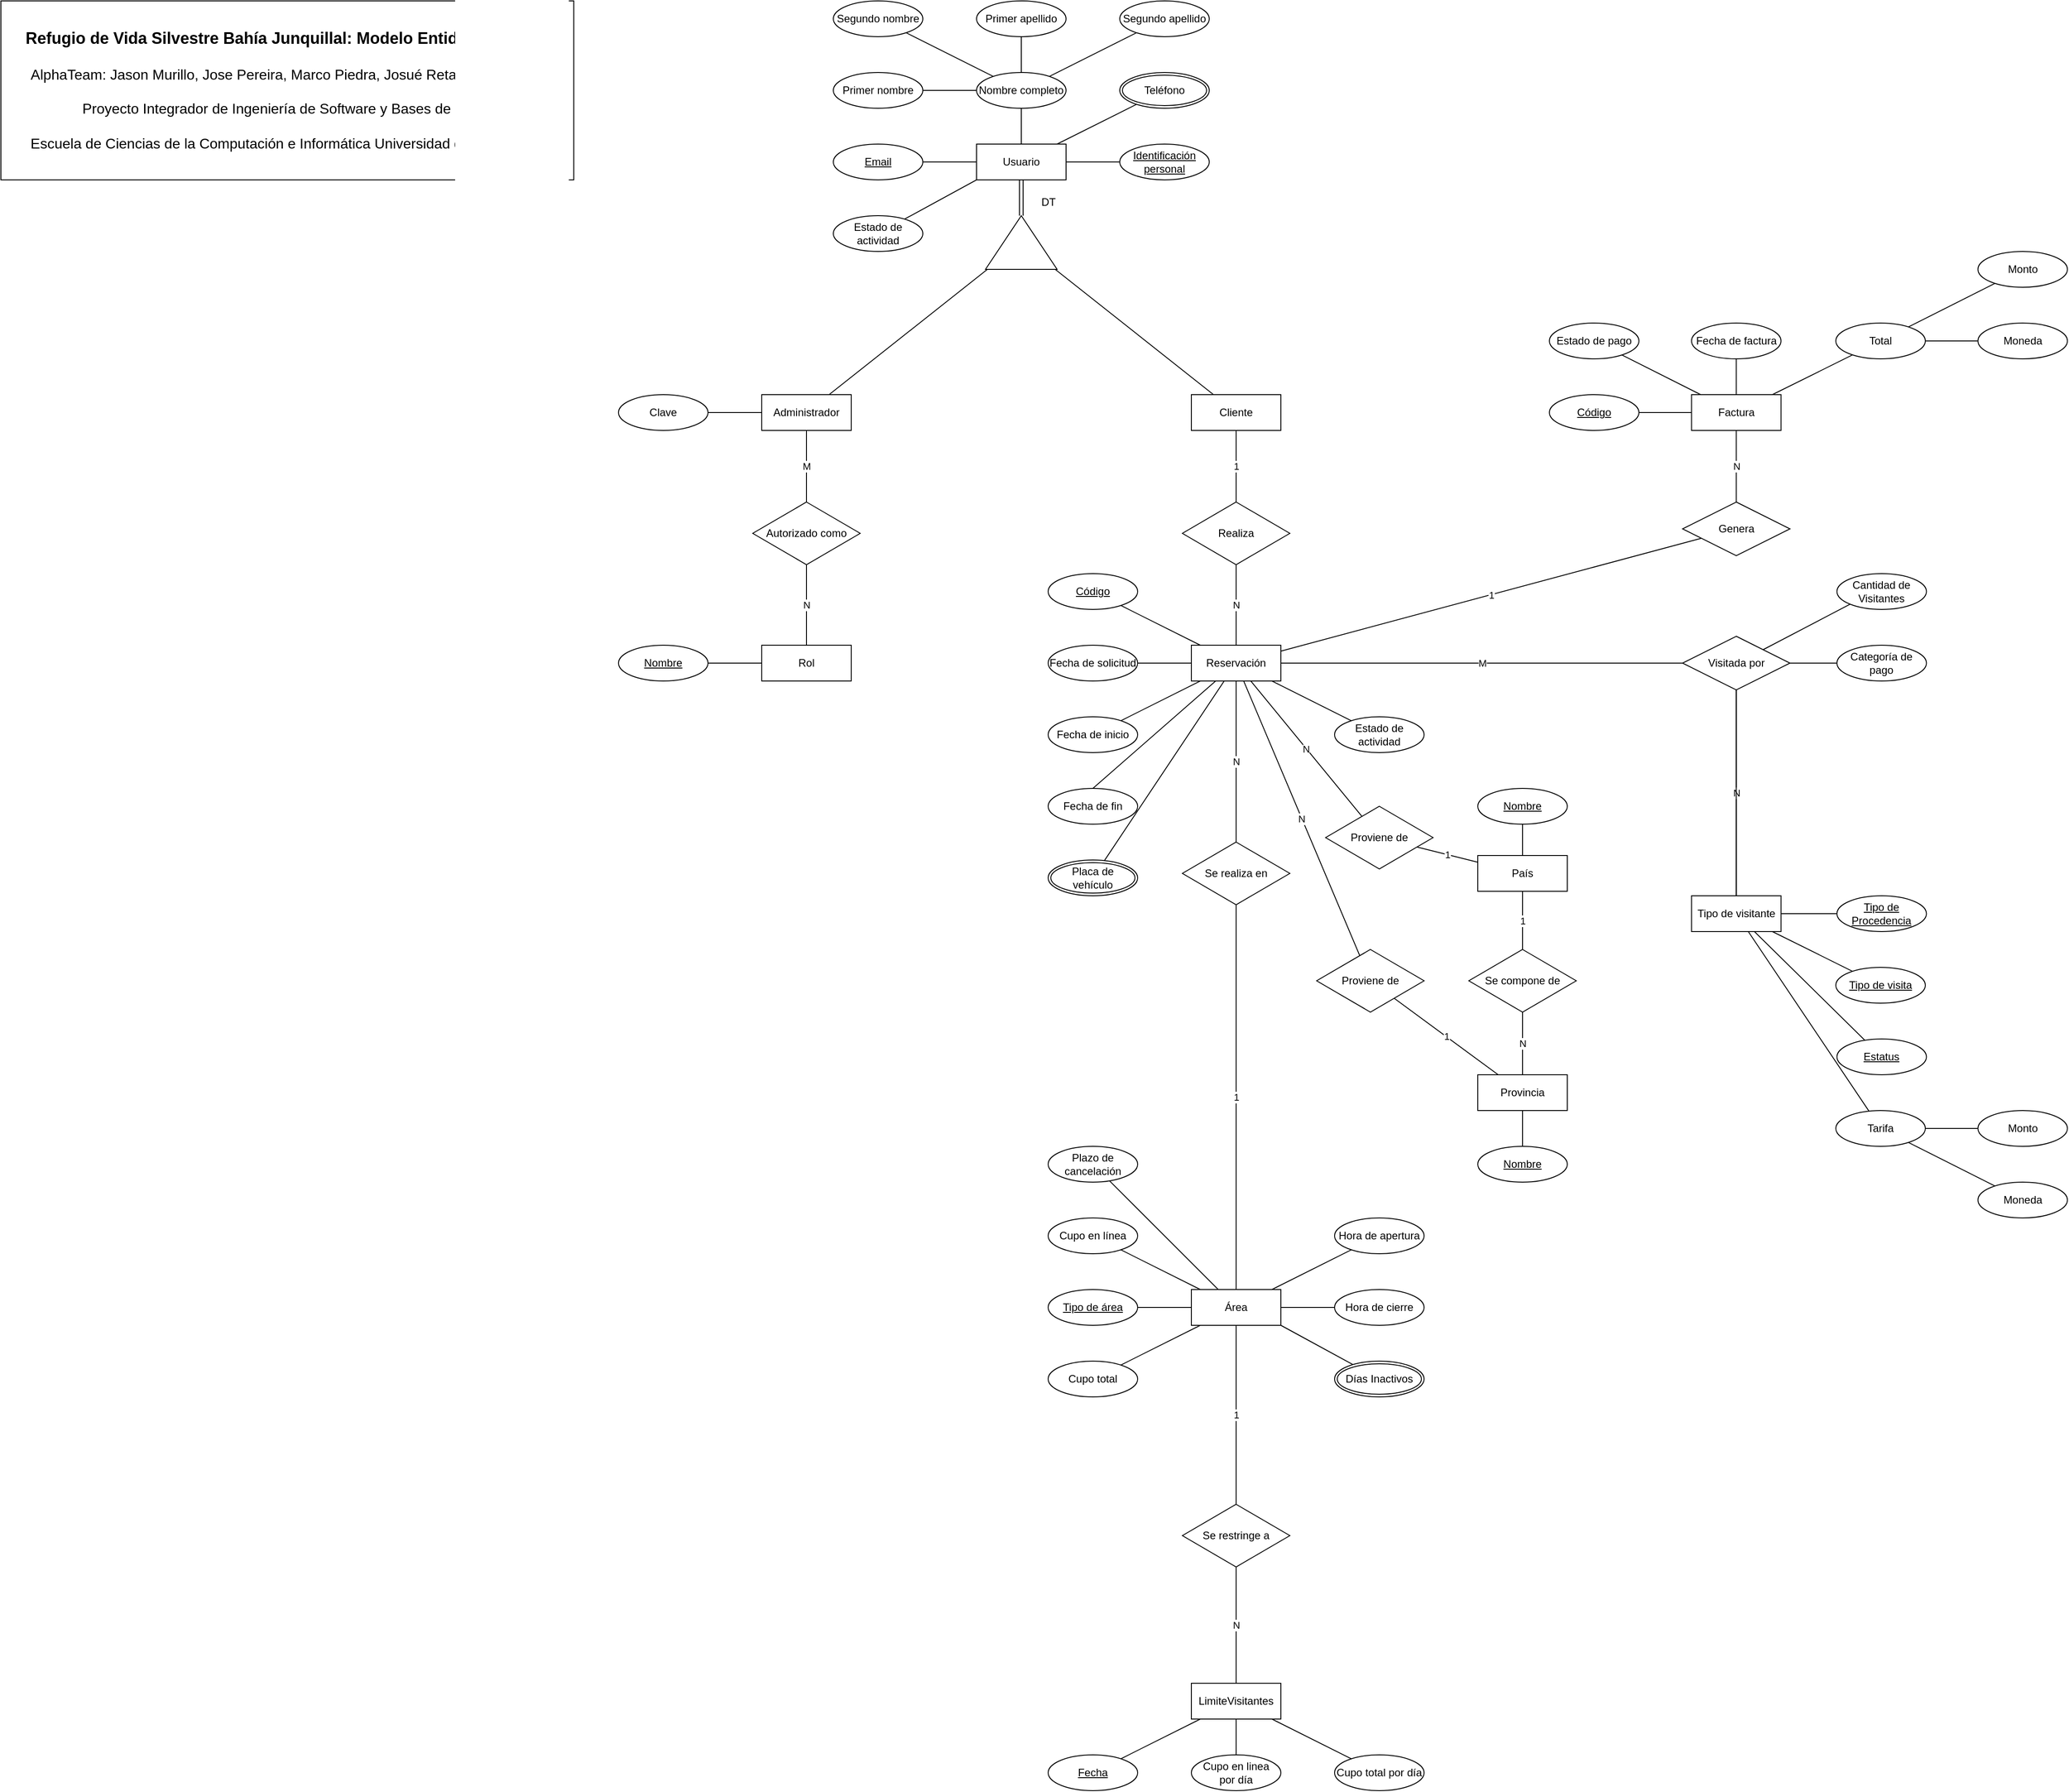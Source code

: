 <mxfile version="21.3.3" type="google" pages="2">
  <diagram id="D8fa6SzRuzp65krqOeX7" name="E-R">
    <mxGraphModel grid="1" page="1" gridSize="10" guides="1" tooltips="1" connect="1" arrows="1" fold="1" pageScale="1" pageWidth="850" pageHeight="1100" math="0" shadow="0">
      <root>
        <mxCell id="0" />
        <mxCell id="1" parent="0" />
        <mxCell id="Kqt-vZ9Plk5DfBnfXzL9-3" value="Identificación personal" style="ellipse;whiteSpace=wrap;html=1;align=center;fontStyle=4;" vertex="1" parent="1">
          <mxGeometry x="-270" y="200" width="100" height="40" as="geometry" />
        </mxCell>
        <mxCell id="Kqt-vZ9Plk5DfBnfXzL9-4" value="Nombre completo" style="ellipse;whiteSpace=wrap;html=1;align=center;" vertex="1" parent="1">
          <mxGeometry x="-430" y="120" width="100" height="40" as="geometry" />
        </mxCell>
        <mxCell id="Kqt-vZ9Plk5DfBnfXzL9-5" value="Email" style="ellipse;whiteSpace=wrap;html=1;align=center;fontStyle=4;" vertex="1" parent="1">
          <mxGeometry x="-590" y="200" width="100" height="40" as="geometry" />
        </mxCell>
        <mxCell id="Kqt-vZ9Plk5DfBnfXzL9-6" value="Usuario" style="whiteSpace=wrap;html=1;align=center;" vertex="1" parent="1">
          <mxGeometry x="-430" y="200" width="100" height="40" as="geometry" />
        </mxCell>
        <mxCell id="Kqt-vZ9Plk5DfBnfXzL9-7" value="Primer nombre" style="ellipse;whiteSpace=wrap;html=1;align=center;" vertex="1" parent="1">
          <mxGeometry x="-590" y="120" width="100" height="40" as="geometry" />
        </mxCell>
        <mxCell id="Kqt-vZ9Plk5DfBnfXzL9-8" value="Segundo nombre" style="ellipse;whiteSpace=wrap;html=1;align=center;" vertex="1" parent="1">
          <mxGeometry x="-590" y="40" width="100" height="40" as="geometry" />
        </mxCell>
        <mxCell id="Kqt-vZ9Plk5DfBnfXzL9-9" value="Primer apellido" style="ellipse;whiteSpace=wrap;html=1;align=center;" vertex="1" parent="1">
          <mxGeometry x="-430" y="40" width="100" height="40" as="geometry" />
        </mxCell>
        <mxCell id="Kqt-vZ9Plk5DfBnfXzL9-10" value="Segundo apellido" style="ellipse;whiteSpace=wrap;html=1;align=center;" vertex="1" parent="1">
          <mxGeometry x="-270" y="40" width="100" height="40" as="geometry" />
        </mxCell>
        <mxCell id="Kqt-vZ9Plk5DfBnfXzL9-11" value="" style="endArrow=none;html=1;rounded=0;" edge="1" parent="1" source="Kqt-vZ9Plk5DfBnfXzL9-7" target="Kqt-vZ9Plk5DfBnfXzL9-4">
          <mxGeometry relative="1" as="geometry">
            <mxPoint x="-480" y="200" as="sourcePoint" />
            <mxPoint x="-535.725" y="42.85" as="targetPoint" />
          </mxGeometry>
        </mxCell>
        <mxCell id="Kqt-vZ9Plk5DfBnfXzL9-12" value="" style="endArrow=none;html=1;rounded=0;" edge="1" parent="1" source="Kqt-vZ9Plk5DfBnfXzL9-8" target="Kqt-vZ9Plk5DfBnfXzL9-4">
          <mxGeometry relative="1" as="geometry">
            <mxPoint x="-345" y="84" as="sourcePoint" />
            <mxPoint x="-510.0" y="40" as="targetPoint" />
          </mxGeometry>
        </mxCell>
        <mxCell id="Kqt-vZ9Plk5DfBnfXzL9-13" value="" style="endArrow=none;html=1;rounded=0;" edge="1" parent="1" source="Kqt-vZ9Plk5DfBnfXzL9-4" target="Kqt-vZ9Plk5DfBnfXzL9-9">
          <mxGeometry relative="1" as="geometry">
            <mxPoint x="-270.0" y="40" as="sourcePoint" />
            <mxPoint x="-205" y="146" as="targetPoint" />
          </mxGeometry>
        </mxCell>
        <mxCell id="Kqt-vZ9Plk5DfBnfXzL9-14" value="" style="endArrow=none;html=1;rounded=0;" edge="1" parent="1" source="Kqt-vZ9Plk5DfBnfXzL9-4" target="Kqt-vZ9Plk5DfBnfXzL9-10">
          <mxGeometry relative="1" as="geometry">
            <mxPoint x="-244.157" y="42.879" as="sourcePoint" />
            <mxPoint x="-195" y="156" as="targetPoint" />
          </mxGeometry>
        </mxCell>
        <mxCell id="Kqt-vZ9Plk5DfBnfXzL9-15" value="" style="endArrow=none;html=1;rounded=0;" edge="1" parent="1" source="Kqt-vZ9Plk5DfBnfXzL9-5" target="Kqt-vZ9Plk5DfBnfXzL9-6">
          <mxGeometry relative="1" as="geometry">
            <mxPoint x="-315" y="114" as="sourcePoint" />
            <mxPoint x="-185" y="166" as="targetPoint" />
          </mxGeometry>
        </mxCell>
        <mxCell id="Kqt-vZ9Plk5DfBnfXzL9-16" value="" style="endArrow=none;html=1;rounded=0;" edge="1" parent="1" source="Kqt-vZ9Plk5DfBnfXzL9-4" target="Kqt-vZ9Plk5DfBnfXzL9-6">
          <mxGeometry relative="1" as="geometry">
            <mxPoint x="-305" y="124" as="sourcePoint" />
            <mxPoint x="-175" y="176" as="targetPoint" />
          </mxGeometry>
        </mxCell>
        <mxCell id="Kqt-vZ9Plk5DfBnfXzL9-17" value="" style="endArrow=none;html=1;rounded=0;" edge="1" parent="1" source="Kqt-vZ9Plk5DfBnfXzL9-3" target="Kqt-vZ9Plk5DfBnfXzL9-6">
          <mxGeometry relative="1" as="geometry">
            <mxPoint x="-295" y="134" as="sourcePoint" />
            <mxPoint x="-165" y="186" as="targetPoint" />
          </mxGeometry>
        </mxCell>
        <mxCell id="Kqt-vZ9Plk5DfBnfXzL9-20" value="Clave" style="ellipse;whiteSpace=wrap;html=1;align=center;" vertex="1" parent="1">
          <mxGeometry x="-830" y="480" width="100" height="40" as="geometry" />
        </mxCell>
        <mxCell id="Kqt-vZ9Plk5DfBnfXzL9-21" value="" style="endArrow=none;html=1;rounded=0;" edge="1" parent="1" source="Kqt-vZ9Plk5DfBnfXzL9-20" target="Kqt-vZ9Plk5DfBnfXzL9-28">
          <mxGeometry width="50" height="50" relative="1" as="geometry">
            <mxPoint x="-480" y="340" as="sourcePoint" />
            <mxPoint x="-430" y="290" as="targetPoint" />
          </mxGeometry>
        </mxCell>
        <mxCell id="Kqt-vZ9Plk5DfBnfXzL9-26" value="" style="triangle;whiteSpace=wrap;html=1;rotation=-90;" vertex="1" parent="1">
          <mxGeometry x="-410" y="270" width="60" height="80" as="geometry" />
        </mxCell>
        <mxCell id="Kqt-vZ9Plk5DfBnfXzL9-27" value="" style="endArrow=none;html=1;rounded=0;shape=link;" edge="1" parent="1" source="Kqt-vZ9Plk5DfBnfXzL9-26" target="Kqt-vZ9Plk5DfBnfXzL9-6">
          <mxGeometry relative="1" as="geometry">
            <mxPoint x="-388.462" y="282.308" as="sourcePoint" />
            <mxPoint x="450" y="350" as="targetPoint" />
          </mxGeometry>
        </mxCell>
        <mxCell id="Kqt-vZ9Plk5DfBnfXzL9-28" value="Administrador" style="whiteSpace=wrap;html=1;align=center;" vertex="1" parent="1">
          <mxGeometry x="-670" y="480" width="100" height="40" as="geometry" />
        </mxCell>
        <mxCell id="Kqt-vZ9Plk5DfBnfXzL9-29" value="Cliente" style="whiteSpace=wrap;html=1;align=center;" vertex="1" parent="1">
          <mxGeometry x="-190" y="480" width="100" height="40" as="geometry" />
        </mxCell>
        <mxCell id="Kqt-vZ9Plk5DfBnfXzL9-30" value="" style="endArrow=none;html=1;rounded=0;" edge="1" parent="1" source="Kqt-vZ9Plk5DfBnfXzL9-26" target="Kqt-vZ9Plk5DfBnfXzL9-28">
          <mxGeometry relative="1" as="geometry">
            <mxPoint x="-280" y="410" as="sourcePoint" />
            <mxPoint x="-280" y="370" as="targetPoint" />
          </mxGeometry>
        </mxCell>
        <mxCell id="Kqt-vZ9Plk5DfBnfXzL9-31" value="" style="endArrow=none;html=1;rounded=0;" edge="1" parent="1" source="Kqt-vZ9Plk5DfBnfXzL9-26" target="Kqt-vZ9Plk5DfBnfXzL9-29">
          <mxGeometry relative="1" as="geometry">
            <mxPoint x="-270" y="420" as="sourcePoint" />
            <mxPoint x="-270" y="380" as="targetPoint" />
          </mxGeometry>
        </mxCell>
        <mxCell id="Kqt-vZ9Plk5DfBnfXzL9-32" value="DT" style="text;html=1;align=center;verticalAlign=middle;resizable=0;points=[];autosize=1;strokeColor=none;fillColor=none;" vertex="1" parent="1">
          <mxGeometry x="-370" y="250" width="40" height="30" as="geometry" />
        </mxCell>
        <mxCell id="Kqt-vZ9Plk5DfBnfXzL9-33" value="Rol" style="whiteSpace=wrap;html=1;align=center;" vertex="1" parent="1">
          <mxGeometry x="-670" y="760" width="100" height="40" as="geometry" />
        </mxCell>
        <mxCell id="Kqt-vZ9Plk5DfBnfXzL9-35" value="Autorizado como" style="shape=rhombus;perimeter=rhombusPerimeter;whiteSpace=wrap;html=1;align=center;" vertex="1" parent="1">
          <mxGeometry x="-680" y="600" width="120" height="70" as="geometry" />
        </mxCell>
        <mxCell id="Kqt-vZ9Plk5DfBnfXzL9-37" value="N" style="endArrow=none;html=1;rounded=0;" edge="1" parent="1" source="Kqt-vZ9Plk5DfBnfXzL9-35" target="Kqt-vZ9Plk5DfBnfXzL9-33">
          <mxGeometry relative="1" as="geometry">
            <mxPoint x="-620" y="910" as="sourcePoint" />
            <mxPoint x="-570" y="910" as="targetPoint" />
          </mxGeometry>
        </mxCell>
        <mxCell id="Kqt-vZ9Plk5DfBnfXzL9-38" value="M" style="endArrow=none;html=1;rounded=0;" edge="1" parent="1" source="Kqt-vZ9Plk5DfBnfXzL9-35" target="Kqt-vZ9Plk5DfBnfXzL9-28">
          <mxGeometry relative="1" as="geometry">
            <mxPoint x="-610" y="680" as="sourcePoint" />
            <mxPoint x="-560" y="680" as="targetPoint" />
          </mxGeometry>
        </mxCell>
        <mxCell id="Kqt-vZ9Plk5DfBnfXzL9-43" value="Nombre" style="ellipse;whiteSpace=wrap;html=1;align=center;fontStyle=4;" vertex="1" parent="1">
          <mxGeometry x="-830" y="760" width="100" height="40" as="geometry" />
        </mxCell>
        <mxCell id="Kqt-vZ9Plk5DfBnfXzL9-71" value="Área" style="whiteSpace=wrap;html=1;align=center;" vertex="1" parent="1">
          <mxGeometry x="-190" y="1480" width="100" height="40" as="geometry" />
        </mxCell>
        <mxCell id="Kqt-vZ9Plk5DfBnfXzL9-97" value="Tipo de visitante" style="whiteSpace=wrap;html=1;align=center;" vertex="1" parent="1">
          <mxGeometry x="368.77" y="1040" width="100" height="40" as="geometry" />
        </mxCell>
        <mxCell id="Kqt-vZ9Plk5DfBnfXzL9-99" value="Tipo de Procedencia" style="ellipse;whiteSpace=wrap;html=1;align=center;fontStyle=4;" vertex="1" parent="1">
          <mxGeometry x="531.23" y="1040" width="100" height="40" as="geometry" />
        </mxCell>
        <mxCell id="qFDOHUSYHFr1o0WApgUc-2" value="Teléfono" style="ellipse;shape=doubleEllipse;margin=3;whiteSpace=wrap;html=1;align=center;" vertex="1" parent="1">
          <mxGeometry x="-270" y="120" width="100" height="40" as="geometry" />
        </mxCell>
        <mxCell id="qFDOHUSYHFr1o0WApgUc-3" value="" style="endArrow=none;html=1;rounded=0;" edge="1" parent="1" source="Kqt-vZ9Plk5DfBnfXzL9-6" target="qFDOHUSYHFr1o0WApgUc-2">
          <mxGeometry relative="1" as="geometry">
            <mxPoint x="-260" y="230" as="sourcePoint" />
            <mxPoint x="-100" y="230" as="targetPoint" />
          </mxGeometry>
        </mxCell>
        <mxCell id="qFDOHUSYHFr1o0WApgUc-39" value="Placa de vehículo" style="ellipse;shape=doubleEllipse;margin=3;whiteSpace=wrap;html=1;align=center;" vertex="1" parent="1">
          <mxGeometry x="-350" y="1000" width="100" height="40" as="geometry" />
        </mxCell>
        <mxCell id="1ZeVHOT2A63UaoM2Mehe-14" value="Genera" style="shape=rhombus;perimeter=rhombusPerimeter;whiteSpace=wrap;html=1;align=center;" vertex="1" parent="1">
          <mxGeometry x="358.77" y="600" width="120" height="60" as="geometry" />
        </mxCell>
        <mxCell id="1ZeVHOT2A63UaoM2Mehe-15" value="Factura" style="whiteSpace=wrap;html=1;align=center;" vertex="1" parent="1">
          <mxGeometry x="368.77" y="480" width="100" height="40" as="geometry" />
        </mxCell>
        <mxCell id="1ZeVHOT2A63UaoM2Mehe-19" value="Total" style="ellipse;whiteSpace=wrap;html=1;align=center;" vertex="1" parent="1">
          <mxGeometry x="530" y="400" width="100" height="40" as="geometry" />
        </mxCell>
        <mxCell id="1ZeVHOT2A63UaoM2Mehe-23" value="N" style="endArrow=none;html=1;rounded=0;" edge="1" parent="1" source="1ZeVHOT2A63UaoM2Mehe-14" target="1ZeVHOT2A63UaoM2Mehe-15">
          <mxGeometry width="50" height="50" relative="1" as="geometry">
            <mxPoint x="1518.77" y="235" as="sourcePoint" />
            <mxPoint x="1238.77" as="targetPoint" />
          </mxGeometry>
        </mxCell>
        <mxCell id="1ZeVHOT2A63UaoM2Mehe-25" value="Código" style="ellipse;whiteSpace=wrap;html=1;align=center;fontStyle=4;" vertex="1" parent="1">
          <mxGeometry x="210" y="480" width="100" height="40" as="geometry" />
        </mxCell>
        <mxCell id="1ZeVHOT2A63UaoM2Mehe-26" value="" style="endArrow=none;html=1;rounded=0;" edge="1" parent="1" source="1ZeVHOT2A63UaoM2Mehe-25" target="1ZeVHOT2A63UaoM2Mehe-15">
          <mxGeometry relative="1" as="geometry">
            <mxPoint x="290.005" y="435.617" as="sourcePoint" />
            <mxPoint x="148.77" y="720" as="targetPoint" />
          </mxGeometry>
        </mxCell>
        <mxCell id="1ZeVHOT2A63UaoM2Mehe-28" value="" style="endArrow=none;html=1;rounded=0;" edge="1" parent="1" source="1ZeVHOT2A63UaoM2Mehe-15" target="1ZeVHOT2A63UaoM2Mehe-19">
          <mxGeometry relative="1" as="geometry">
            <mxPoint x="1088.77" y="1000" as="sourcePoint" />
            <mxPoint x="148.77" y="720" as="targetPoint" />
          </mxGeometry>
        </mxCell>
        <mxCell id="1ZeVHOT2A63UaoM2Mehe-34" value="" style="endArrow=none;html=1;rounded=0;" edge="1" parent="1" source="qFDOHUSYHFr1o0WApgUc-39" target="sY47T2-COHp8lDWQmf8w-21">
          <mxGeometry width="50" height="50" relative="1" as="geometry">
            <mxPoint x="-30" y="610" as="sourcePoint" />
            <mxPoint x="20" y="560" as="targetPoint" />
          </mxGeometry>
        </mxCell>
        <mxCell id="1ZeVHOT2A63UaoM2Mehe-41" value="" style="endArrow=none;html=1;rounded=0;" edge="1" parent="1" source="hWiOat8IrOAbXOlycMeo-8" target="sY47T2-COHp8lDWQmf8w-21">
          <mxGeometry relative="1" as="geometry">
            <mxPoint x="680" y="470" as="sourcePoint" />
            <mxPoint x="290" y="720" as="targetPoint" />
          </mxGeometry>
        </mxCell>
        <mxCell id="1ZeVHOT2A63UaoM2Mehe-100" value="Cupo total" style="ellipse;whiteSpace=wrap;html=1;align=center;" vertex="1" parent="1">
          <mxGeometry x="-350" y="1560" width="100" height="40" as="geometry" />
        </mxCell>
        <mxCell id="1ZeVHOT2A63UaoM2Mehe-101" value="1" style="endArrow=none;html=1;rounded=0;" edge="1" parent="1" source="sY47T2-COHp8lDWQmf8w-12" target="Kqt-vZ9Plk5DfBnfXzL9-71">
          <mxGeometry relative="1" as="geometry">
            <mxPoint x="-890" y="1440" as="sourcePoint" />
            <mxPoint x="-730" y="1500" as="targetPoint" />
          </mxGeometry>
        </mxCell>
        <mxCell id="1ZeVHOT2A63UaoM2Mehe-105" value="" style="endArrow=none;html=1;rounded=0;" edge="1" parent="1" source="Kqt-vZ9Plk5DfBnfXzL9-71" target="1ZeVHOT2A63UaoM2Mehe-100">
          <mxGeometry relative="1" as="geometry">
            <mxPoint x="-430" y="1510" as="sourcePoint" />
            <mxPoint x="-1380" y="1910" as="targetPoint" />
          </mxGeometry>
        </mxCell>
        <mxCell id="1ZeVHOT2A63UaoM2Mehe-122" value="" style="endArrow=none;html=1;rounded=0;" edge="1" parent="1" source="Kqt-vZ9Plk5DfBnfXzL9-99" target="Kqt-vZ9Plk5DfBnfXzL9-97">
          <mxGeometry relative="1" as="geometry">
            <mxPoint x="238.77" y="700" as="sourcePoint" />
            <mxPoint x="398.77" y="700" as="targetPoint" />
          </mxGeometry>
        </mxCell>
        <mxCell id="1ZeVHOT2A63UaoM2Mehe-135" value="" style="endArrow=none;html=1;rounded=0;" edge="1" parent="1" source="1ZeVHOT2A63UaoM2Mehe-119" target="USUCQsb5pAr8QLoM0wyg-1">
          <mxGeometry relative="1" as="geometry">
            <mxPoint x="1378.77" y="410" as="sourcePoint" />
            <mxPoint x="548.647" y="844.421" as="targetPoint" />
          </mxGeometry>
        </mxCell>
        <mxCell id="1ZeVHOT2A63UaoM2Mehe-136" value="Estatus" style="ellipse;whiteSpace=wrap;html=1;align=center;fontStyle=4;" vertex="1" parent="1">
          <mxGeometry x="531.23" y="1200" width="100" height="40" as="geometry" />
        </mxCell>
        <mxCell id="1ZeVHOT2A63UaoM2Mehe-137" value="" style="endArrow=none;html=1;rounded=0;" edge="1" parent="1" source="1ZeVHOT2A63UaoM2Mehe-136" target="Kqt-vZ9Plk5DfBnfXzL9-97">
          <mxGeometry relative="1" as="geometry">
            <mxPoint x="678.77" y="540" as="sourcePoint" />
            <mxPoint x="838.77" y="540" as="targetPoint" />
          </mxGeometry>
        </mxCell>
        <mxCell id="B8EIARJEzoTsojzDx6ol-6" value="Tarifa" style="ellipse;whiteSpace=wrap;html=1;align=center;" vertex="1" parent="1">
          <mxGeometry x="530" y="1280" width="100" height="40" as="geometry" />
        </mxCell>
        <mxCell id="B8EIARJEzoTsojzDx6ol-7" value="Moneda" style="ellipse;whiteSpace=wrap;html=1;align=center;" vertex="1" parent="1">
          <mxGeometry x="688.77" y="1360" width="100" height="40" as="geometry" />
        </mxCell>
        <mxCell id="B8EIARJEzoTsojzDx6ol-8" value="" style="endArrow=none;html=1;rounded=0;" edge="1" parent="1" source="Kqt-vZ9Plk5DfBnfXzL9-97" target="B8EIARJEzoTsojzDx6ol-6">
          <mxGeometry relative="1" as="geometry">
            <mxPoint x="908.77" y="640" as="sourcePoint" />
            <mxPoint x="1048.77" y="630" as="targetPoint" />
          </mxGeometry>
        </mxCell>
        <mxCell id="B8EIARJEzoTsojzDx6ol-9" value="" style="endArrow=none;html=1;rounded=0;" edge="1" parent="1" source="B8EIARJEzoTsojzDx6ol-6" target="B8EIARJEzoTsojzDx6ol-7">
          <mxGeometry relative="1" as="geometry">
            <mxPoint x="1111.235" y="1205.617" as="sourcePoint" />
            <mxPoint x="1172" y="1173" as="targetPoint" />
          </mxGeometry>
        </mxCell>
        <mxCell id="B8EIARJEzoTsojzDx6ol-11" value="Moneda" style="ellipse;whiteSpace=wrap;html=1;align=center;" vertex="1" parent="1">
          <mxGeometry x="688.77" y="400" width="100" height="40" as="geometry" />
        </mxCell>
        <mxCell id="B8EIARJEzoTsojzDx6ol-12" value="" style="endArrow=none;html=1;rounded=0;" edge="1" parent="1" source="1ZeVHOT2A63UaoM2Mehe-19" target="B8EIARJEzoTsojzDx6ol-11">
          <mxGeometry relative="1" as="geometry">
            <mxPoint x="1428.77" y="660" as="sourcePoint" />
            <mxPoint x="1138.77" y="540" as="targetPoint" />
          </mxGeometry>
        </mxCell>
        <mxCell id="riO0B1hnQ6P0g7jeHkSF-1" value="Estado de actividad" style="ellipse;whiteSpace=wrap;html=1;align=center;" vertex="1" parent="1">
          <mxGeometry x="-590" y="280" width="100" height="40" as="geometry" />
        </mxCell>
        <mxCell id="riO0B1hnQ6P0g7jeHkSF-2" value="" style="endArrow=none;html=1;rounded=0;entryX=0;entryY=1;entryDx=0;entryDy=0;" edge="1" parent="1" source="riO0B1hnQ6P0g7jeHkSF-1" target="Kqt-vZ9Plk5DfBnfXzL9-6">
          <mxGeometry relative="1" as="geometry">
            <mxPoint x="-210" y="550" as="sourcePoint" />
            <mxPoint x="-50" y="550" as="targetPoint" />
          </mxGeometry>
        </mxCell>
        <mxCell id="RWrSl44hWCOKPZgHyArZ-4" value="" style="endArrow=none;html=1;rounded=0;" edge="1" parent="1" source="Kqt-vZ9Plk5DfBnfXzL9-43" target="Kqt-vZ9Plk5DfBnfXzL9-33">
          <mxGeometry relative="1" as="geometry">
            <mxPoint x="-260" y="910" as="sourcePoint" />
            <mxPoint x="-100" y="910" as="targetPoint" />
          </mxGeometry>
        </mxCell>
        <mxCell id="qe52rmB15biePx1LGS6w-1" value="Estado de pago" style="ellipse;whiteSpace=wrap;html=1;align=center;" vertex="1" parent="1">
          <mxGeometry x="210" y="400" width="100" height="40" as="geometry" />
        </mxCell>
        <mxCell id="qe52rmB15biePx1LGS6w-2" value="" style="endArrow=none;html=1;rounded=0;" edge="1" parent="1" source="1ZeVHOT2A63UaoM2Mehe-15" target="qe52rmB15biePx1LGS6w-1">
          <mxGeometry relative="1" as="geometry">
            <mxPoint x="918.77" y="940.0" as="sourcePoint" />
            <mxPoint x="1178.77" y="470" as="targetPoint" />
          </mxGeometry>
        </mxCell>
        <mxCell id="sY47T2-COHp8lDWQmf8w-3" value="Realiza" style="shape=rhombus;perimeter=rhombusPerimeter;whiteSpace=wrap;html=1;align=center;" vertex="1" parent="1">
          <mxGeometry x="-200" y="600" width="120" height="70" as="geometry" />
        </mxCell>
        <mxCell id="sY47T2-COHp8lDWQmf8w-4" value="1" style="endArrow=none;html=1;rounded=0;" edge="1" parent="1" source="Kqt-vZ9Plk5DfBnfXzL9-29" target="sY47T2-COHp8lDWQmf8w-3">
          <mxGeometry width="50" height="50" relative="1" as="geometry">
            <mxPoint x="-110" y="490" as="sourcePoint" />
            <mxPoint x="940" y="510" as="targetPoint" />
          </mxGeometry>
        </mxCell>
        <mxCell id="sY47T2-COHp8lDWQmf8w-5" value="N" style="endArrow=none;html=1;rounded=0;" edge="1" parent="1" source="sY47T2-COHp8lDWQmf8w-3" target="sY47T2-COHp8lDWQmf8w-21">
          <mxGeometry width="50" height="50" relative="1" as="geometry">
            <mxPoint x="1000" y="570" as="sourcePoint" />
            <mxPoint x="950" y="505.769" as="targetPoint" />
          </mxGeometry>
        </mxCell>
        <mxCell id="sY47T2-COHp8lDWQmf8w-10" value="" style="endArrow=none;html=1;rounded=0;" edge="1" parent="1" source="sY47T2-COHp8lDWQmf8w-21" target="xY7ZsWSme33N39OAaJpe-32">
          <mxGeometry width="50" height="50" relative="1" as="geometry">
            <mxPoint x="-167.692" y="971.538" as="sourcePoint" />
            <mxPoint x="870" y="480" as="targetPoint" />
          </mxGeometry>
        </mxCell>
        <mxCell id="sY47T2-COHp8lDWQmf8w-12" value="Se realiza en" style="shape=rhombus;perimeter=rhombusPerimeter;whiteSpace=wrap;html=1;align=center;" vertex="1" parent="1">
          <mxGeometry x="-200" y="980" width="120" height="70" as="geometry" />
        </mxCell>
        <mxCell id="sY47T2-COHp8lDWQmf8w-13" value="N" style="endArrow=none;html=1;rounded=0;" edge="1" parent="1" source="sY47T2-COHp8lDWQmf8w-21" target="sY47T2-COHp8lDWQmf8w-12">
          <mxGeometry width="50" height="50" relative="1" as="geometry">
            <mxPoint x="-120" y="830" as="sourcePoint" />
            <mxPoint x="346" y="1090" as="targetPoint" />
          </mxGeometry>
        </mxCell>
        <mxCell id="sY47T2-COHp8lDWQmf8w-21" value="Reservación" style="whiteSpace=wrap;html=1;align=center;" vertex="1" parent="1">
          <mxGeometry x="-190" y="760" width="100" height="40" as="geometry" />
        </mxCell>
        <mxCell id="sY47T2-COHp8lDWQmf8w-38" value="1" style="endArrow=none;html=1;rounded=0;" edge="1" parent="1" source="sY47T2-COHp8lDWQmf8w-21" target="1ZeVHOT2A63UaoM2Mehe-14">
          <mxGeometry width="50" height="50" relative="1" as="geometry">
            <mxPoint x="240" y="440" as="sourcePoint" />
            <mxPoint x="290" y="390" as="targetPoint" />
          </mxGeometry>
        </mxCell>
        <mxCell id="sY47T2-COHp8lDWQmf8w-41" value="N" style="endArrow=none;html=1;rounded=0;" edge="1" parent="1" source="1ZeVHOT2A63UaoM2Mehe-119" target="Kqt-vZ9Plk5DfBnfXzL9-97">
          <mxGeometry width="50" height="50" relative="1" as="geometry">
            <mxPoint x="1078.77" y="750" as="sourcePoint" />
            <mxPoint x="1128.77" y="700" as="targetPoint" />
          </mxGeometry>
        </mxCell>
        <mxCell id="sY47T2-COHp8lDWQmf8w-42" value="M" style="endArrow=none;html=1;rounded=0;" edge="1" parent="1" source="sY47T2-COHp8lDWQmf8w-21" target="1ZeVHOT2A63UaoM2Mehe-119">
          <mxGeometry width="50" height="50" relative="1" as="geometry">
            <mxPoint x="1000" y="720" as="sourcePoint" />
            <mxPoint x="1020" y="600" as="targetPoint" />
          </mxGeometry>
        </mxCell>
        <mxCell id="sY47T2-COHp8lDWQmf8w-43" value="Monto" style="ellipse;whiteSpace=wrap;html=1;align=center;" vertex="1" parent="1">
          <mxGeometry x="688.77" y="1280" width="100" height="40" as="geometry" />
        </mxCell>
        <mxCell id="sY47T2-COHp8lDWQmf8w-44" value="" style="endArrow=none;html=1;rounded=0;" edge="1" parent="1" source="B8EIARJEzoTsojzDx6ol-6" target="sY47T2-COHp8lDWQmf8w-43">
          <mxGeometry relative="1" as="geometry">
            <mxPoint x="760" y="1300" as="sourcePoint" />
            <mxPoint x="760" y="1340" as="targetPoint" />
          </mxGeometry>
        </mxCell>
        <mxCell id="sY47T2-COHp8lDWQmf8w-46" value="" style="endArrow=none;html=1;rounded=0;" edge="1" parent="1" source="Kqt-vZ9Plk5DfBnfXzL9-97" target="YhCTuX_-DWByCGEXrxEa-3">
          <mxGeometry relative="1" as="geometry">
            <mxPoint x="578.77" y="650" as="sourcePoint" />
            <mxPoint x="310" y="1060" as="targetPoint" />
          </mxGeometry>
        </mxCell>
        <mxCell id="hWiOat8IrOAbXOlycMeo-2" value="Monto" style="ellipse;whiteSpace=wrap;html=1;align=center;" vertex="1" parent="1">
          <mxGeometry x="688.77" y="320" width="100" height="40" as="geometry" />
        </mxCell>
        <mxCell id="hWiOat8IrOAbXOlycMeo-3" value="" style="endArrow=none;html=1;rounded=0;" edge="1" parent="1" source="1ZeVHOT2A63UaoM2Mehe-19" target="hWiOat8IrOAbXOlycMeo-2">
          <mxGeometry relative="1" as="geometry">
            <mxPoint x="1428.77" y="630" as="sourcePoint" />
            <mxPoint x="1488.77" y="630" as="targetPoint" />
          </mxGeometry>
        </mxCell>
        <mxCell id="hWiOat8IrOAbXOlycMeo-6" value="Código" style="ellipse;whiteSpace=wrap;html=1;align=center;fontStyle=4;" vertex="1" parent="1">
          <mxGeometry x="-350" y="680" width="100" height="40" as="geometry" />
        </mxCell>
        <mxCell id="hWiOat8IrOAbXOlycMeo-7" value="" style="endArrow=none;html=1;rounded=0;" edge="1" parent="1" source="sY47T2-COHp8lDWQmf8w-21" target="hWiOat8IrOAbXOlycMeo-6">
          <mxGeometry relative="1" as="geometry">
            <mxPoint x="659" y="446" as="sourcePoint" />
            <mxPoint x="570" y="490" as="targetPoint" />
          </mxGeometry>
        </mxCell>
        <mxCell id="hWiOat8IrOAbXOlycMeo-8" value="Fecha de solicitud" style="ellipse;whiteSpace=wrap;html=1;align=center;" vertex="1" parent="1">
          <mxGeometry x="-350" y="760" width="100" height="40" as="geometry" />
        </mxCell>
        <mxCell id="S1TTrgTvm-r0cN4Feflv-1" value="" style="endArrow=none;html=1;rounded=0;" edge="1" parent="1" source="Kqt-vZ9Plk5DfBnfXzL9-97" target="1ZeVHOT2A63UaoM2Mehe-119">
          <mxGeometry relative="1" as="geometry">
            <mxPoint x="642.77" y="1040" as="sourcePoint" />
            <mxPoint x="724.77" y="570" as="targetPoint" />
          </mxGeometry>
        </mxCell>
        <mxCell id="1ZeVHOT2A63UaoM2Mehe-119" value="Visitada por" style="shape=rhombus;perimeter=rhombusPerimeter;whiteSpace=wrap;html=1;align=center;" vertex="1" parent="1">
          <mxGeometry x="358.77" y="750" width="120" height="60" as="geometry" />
        </mxCell>
        <mxCell id="Zk72873NY5vEeb_JB-v2-1" value="&lt;font style=&quot;font-size: 16px;&quot;&gt;&lt;font style=&quot;font-size: 18px;&quot;&gt;&lt;b style=&quot;&quot;&gt;Refugio de Vida Silvestre Bahía Junquillal: Modelo Entidad-Relación&lt;br&gt;&lt;/b&gt;&lt;/font&gt;&lt;br&gt;&lt;font style=&quot;font-size: 16px;&quot;&gt;AlphaTeam: Jason Murillo, Jose Pereira, Marco Piedra, Josué Retana, Ariel Solís&lt;br&gt;&lt;br&gt;Proyecto Integrador de Ingeniería de Software y Bases de Datos&lt;br&gt;&lt;br&gt;Escuela de Ciencias de la Computación e Informática Universidad de Costa Rica&lt;br&gt;&lt;/font&gt;&lt;/font&gt;" style="rounded=0;whiteSpace=wrap;html=1;" vertex="1" parent="1">
          <mxGeometry x="-1520" y="40" width="640" height="200" as="geometry" />
        </mxCell>
        <mxCell id="YhCTuX_-DWByCGEXrxEa-1" value="&lt;u&gt;Nombre&lt;/u&gt;" style="ellipse;whiteSpace=wrap;html=1;align=center;" vertex="1" parent="1">
          <mxGeometry x="130" y="920" width="100" height="40" as="geometry" />
        </mxCell>
        <mxCell id="YhCTuX_-DWByCGEXrxEa-2" value="" style="endArrow=none;html=1;rounded=0;" edge="1" parent="1" source="wtIRTRhurQf4PdZwdl-7-1" target="YhCTuX_-DWByCGEXrxEa-1">
          <mxGeometry relative="1" as="geometry">
            <mxPoint x="459" y="805" as="sourcePoint" />
            <mxPoint x="559" y="854" as="targetPoint" />
          </mxGeometry>
        </mxCell>
        <mxCell id="YhCTuX_-DWByCGEXrxEa-3" value="Tipo de visita" style="ellipse;whiteSpace=wrap;html=1;align=center;fontStyle=4;" vertex="1" parent="1">
          <mxGeometry x="530" y="1120" width="100" height="40" as="geometry" />
        </mxCell>
        <mxCell id="USUCQsb5pAr8QLoM0wyg-1" value="Categoría de pago" style="ellipse;whiteSpace=wrap;html=1;align=center;" vertex="1" parent="1">
          <mxGeometry x="531.23" y="760" width="100" height="40" as="geometry" />
        </mxCell>
        <mxCell id="oBK-15pl8B5aUL9y_Sa4-1" value="Fecha de factura" style="ellipse;whiteSpace=wrap;html=1;align=center;" vertex="1" parent="1">
          <mxGeometry x="368.77" y="400" width="100" height="40" as="geometry" />
        </mxCell>
        <mxCell id="oBK-15pl8B5aUL9y_Sa4-2" value="" style="endArrow=none;html=1;rounded=0;" edge="1" parent="1" source="1ZeVHOT2A63UaoM2Mehe-15" target="oBK-15pl8B5aUL9y_Sa4-1">
          <mxGeometry relative="1" as="geometry">
            <mxPoint x="389" y="490" as="sourcePoint" />
            <mxPoint x="301" y="446" as="targetPoint" />
          </mxGeometry>
        </mxCell>
        <mxCell id="xY7ZsWSme33N39OAaJpe-26" value="Plazo de cancelación" style="ellipse;whiteSpace=wrap;html=1;align=center;" vertex="1" parent="1">
          <mxGeometry x="-350" y="1320" width="100" height="40" as="geometry" />
        </mxCell>
        <mxCell id="xY7ZsWSme33N39OAaJpe-27" value="" style="endArrow=none;html=1;rounded=0;" edge="1" parent="1" source="Kqt-vZ9Plk5DfBnfXzL9-71" target="xY7ZsWSme33N39OAaJpe-26">
          <mxGeometry relative="1" as="geometry">
            <mxPoint x="-405" y="1510" as="sourcePoint" />
            <mxPoint x="-789" y="2124" as="targetPoint" />
          </mxGeometry>
        </mxCell>
        <mxCell id="xY7ZsWSme33N39OAaJpe-32" value="Fecha de inicio" style="ellipse;whiteSpace=wrap;html=1;align=center;" vertex="1" parent="1">
          <mxGeometry x="-350" y="840" width="100" height="40" as="geometry" />
        </mxCell>
        <mxCell id="xY7ZsWSme33N39OAaJpe-35" value="&lt;u&gt;Tipo de área&lt;/u&gt;" style="ellipse;whiteSpace=wrap;html=1;align=center;" vertex="1" parent="1">
          <mxGeometry x="-350" y="1480" width="100" height="40" as="geometry" />
        </mxCell>
        <mxCell id="QFMk9W_1vLXHhs9HvsDf-7" value="" style="endArrow=none;html=1;rounded=0;entryX=0;entryY=0.5;entryDx=0;entryDy=0;exitX=1;exitY=0.5;exitDx=0;exitDy=0;" edge="1" parent="1" source="xY7ZsWSme33N39OAaJpe-35" target="Kqt-vZ9Plk5DfBnfXzL9-71">
          <mxGeometry width="50" height="50" relative="1" as="geometry">
            <mxPoint x="-300" y="1450" as="sourcePoint" />
            <mxPoint x="-250" y="1400" as="targetPoint" />
          </mxGeometry>
        </mxCell>
        <mxCell id="QFMk9W_1vLXHhs9HvsDf-9" value="" style="endArrow=none;html=1;rounded=0;entryX=1;entryY=1;entryDx=0;entryDy=0;" edge="1" parent="1" source="xY7ZsWSme33N39OAaJpe-37" target="Kqt-vZ9Plk5DfBnfXzL9-71">
          <mxGeometry width="50" height="50" relative="1" as="geometry">
            <mxPoint x="-60" y="1540" as="sourcePoint" />
            <mxPoint x="-10" y="1490" as="targetPoint" />
          </mxGeometry>
        </mxCell>
        <mxCell id="xY7ZsWSme33N39OAaJpe-37" value="Días Inactivos" style="ellipse;shape=doubleEllipse;margin=3;whiteSpace=wrap;html=1;align=center;" vertex="1" parent="1">
          <mxGeometry x="-30" y="1560" width="100" height="40" as="geometry" />
        </mxCell>
        <mxCell id="xY7ZsWSme33N39OAaJpe-41" value="Hora de apertura" style="ellipse;whiteSpace=wrap;html=1;align=center;" vertex="1" parent="1">
          <mxGeometry x="-30" y="1400" width="100" height="40" as="geometry" />
        </mxCell>
        <mxCell id="xY7ZsWSme33N39OAaJpe-42" value="Hora de cierre" style="ellipse;whiteSpace=wrap;html=1;align=center;" vertex="1" parent="1">
          <mxGeometry x="-30" y="1480" width="100" height="40" as="geometry" />
        </mxCell>
        <mxCell id="xY7ZsWSme33N39OAaJpe-43" value="" style="endArrow=none;html=1;rounded=0;" edge="1" parent="1" source="xY7ZsWSme33N39OAaJpe-41" target="Kqt-vZ9Plk5DfBnfXzL9-71">
          <mxGeometry width="50" height="50" relative="1" as="geometry">
            <mxPoint y="1564" as="sourcePoint" />
            <mxPoint x="-80" y="1520" as="targetPoint" />
          </mxGeometry>
        </mxCell>
        <mxCell id="xY7ZsWSme33N39OAaJpe-44" value="" style="endArrow=none;html=1;rounded=0;" edge="1" parent="1" source="xY7ZsWSme33N39OAaJpe-42" target="Kqt-vZ9Plk5DfBnfXzL9-71">
          <mxGeometry width="50" height="50" relative="1" as="geometry">
            <mxPoint x="-20" y="1500" as="sourcePoint" />
            <mxPoint x="-80" y="1500" as="targetPoint" />
          </mxGeometry>
        </mxCell>
        <mxCell id="O3FmPoLUrpBaHSKhV0Ag-1" value="Fecha de fin" style="ellipse;whiteSpace=wrap;html=1;align=center;" vertex="1" parent="1">
          <mxGeometry x="-350" y="920" width="100" height="40" as="geometry" />
        </mxCell>
        <mxCell id="O3FmPoLUrpBaHSKhV0Ag-2" value="" style="endArrow=none;html=1;rounded=0;exitX=0.5;exitY=0;exitDx=0;exitDy=0;" edge="1" parent="1" source="O3FmPoLUrpBaHSKhV0Ag-1" target="sY47T2-COHp8lDWQmf8w-21">
          <mxGeometry relative="1" as="geometry">
            <mxPoint x="-290" y="1000" as="sourcePoint" />
            <mxPoint x="-240" y="900" as="targetPoint" />
          </mxGeometry>
        </mxCell>
        <mxCell id="oRBXmiKJzxuvldblsA3g-1" value="Estado de actividad" style="ellipse;whiteSpace=wrap;html=1;align=center;" vertex="1" parent="1">
          <mxGeometry x="-30" y="840" width="100" height="40" as="geometry" />
        </mxCell>
        <mxCell id="oRBXmiKJzxuvldblsA3g-2" value="" style="endArrow=none;html=1;rounded=0;" edge="1" parent="1" source="oRBXmiKJzxuvldblsA3g-1" target="sY47T2-COHp8lDWQmf8w-21">
          <mxGeometry relative="1" as="geometry">
            <mxPoint x="-290" y="930" as="sourcePoint" />
            <mxPoint x="-153" y="810" as="targetPoint" />
          </mxGeometry>
        </mxCell>
        <mxCell id="9Pt90IQPoNxhrhOu7RAc-1" value="Cantidad de Visitantes" style="ellipse;whiteSpace=wrap;html=1;align=center;" vertex="1" parent="1">
          <mxGeometry x="531.23" y="680" width="100" height="40" as="geometry" />
        </mxCell>
        <mxCell id="9Pt90IQPoNxhrhOu7RAc-2" value="" style="endArrow=none;html=1;rounded=0;exitX=1;exitY=0;exitDx=0;exitDy=0;entryX=0;entryY=1;entryDx=0;entryDy=0;" edge="1" parent="1" source="1ZeVHOT2A63UaoM2Mehe-119" target="9Pt90IQPoNxhrhOu7RAc-1">
          <mxGeometry relative="1" as="geometry">
            <mxPoint x="-56" y="743" as="sourcePoint" />
            <mxPoint x="-120" y="700" as="targetPoint" />
          </mxGeometry>
        </mxCell>
        <mxCell id="wtIRTRhurQf4PdZwdl-7-1" value="País" style="whiteSpace=wrap;html=1;align=center;" vertex="1" parent="1">
          <mxGeometry x="130" y="995" width="100" height="40" as="geometry" />
        </mxCell>
        <mxCell id="wtIRTRhurQf4PdZwdl-7-2" value="Proviene de" style="shape=rhombus;perimeter=rhombusPerimeter;whiteSpace=wrap;html=1;align=center;" vertex="1" parent="1">
          <mxGeometry x="-40" y="940" width="120" height="70" as="geometry" />
        </mxCell>
        <mxCell id="wtIRTRhurQf4PdZwdl-7-3" value="N" style="endArrow=none;html=1;rounded=0;" edge="1" parent="1" source="wtIRTRhurQf4PdZwdl-7-2" target="sY47T2-COHp8lDWQmf8w-21">
          <mxGeometry relative="1" as="geometry">
            <mxPoint x="-36" y="853" as="sourcePoint" />
            <mxPoint x="-100" y="810" as="targetPoint" />
          </mxGeometry>
        </mxCell>
        <mxCell id="wtIRTRhurQf4PdZwdl-7-4" value="1" style="endArrow=none;html=1;rounded=0;" edge="1" parent="1" source="wtIRTRhurQf4PdZwdl-7-1" target="wtIRTRhurQf4PdZwdl-7-2">
          <mxGeometry relative="1" as="geometry">
            <mxPoint x="31" y="1001" as="sourcePoint" />
            <mxPoint x="-115" y="810" as="targetPoint" />
          </mxGeometry>
        </mxCell>
        <mxCell id="JIAFZDFLffqoH1GOSUpN-1" value="Cupo en línea" style="ellipse;whiteSpace=wrap;html=1;align=center;" vertex="1" parent="1">
          <mxGeometry x="-350" y="1400" width="100" height="40" as="geometry" />
        </mxCell>
        <mxCell id="JIAFZDFLffqoH1GOSUpN-2" value="" style="endArrow=none;html=1;rounded=0;" edge="1" parent="1" source="Kqt-vZ9Plk5DfBnfXzL9-71" target="JIAFZDFLffqoH1GOSUpN-1">
          <mxGeometry width="50" height="50" relative="1" as="geometry">
            <mxPoint x="-240" y="1500" as="sourcePoint" />
            <mxPoint x="-180" y="1500" as="targetPoint" />
          </mxGeometry>
        </mxCell>
        <mxCell id="JIAFZDFLffqoH1GOSUpN-3" value="Provincia" style="whiteSpace=wrap;html=1;align=center;" vertex="1" parent="1">
          <mxGeometry x="130" y="1240" width="100" height="40" as="geometry" />
        </mxCell>
        <mxCell id="JIAFZDFLffqoH1GOSUpN-5" value="Se compone de" style="shape=rhombus;perimeter=rhombusPerimeter;whiteSpace=wrap;html=1;align=center;" vertex="1" parent="1">
          <mxGeometry x="120" y="1100" width="120" height="70" as="geometry" />
        </mxCell>
        <mxCell id="JIAFZDFLffqoH1GOSUpN-6" value="1" style="endArrow=none;html=1;rounded=0;" edge="1" parent="1" source="JIAFZDFLffqoH1GOSUpN-5" target="wtIRTRhurQf4PdZwdl-7-1">
          <mxGeometry relative="1" as="geometry">
            <mxPoint x="190" y="1005" as="sourcePoint" />
            <mxPoint x="190" y="970" as="targetPoint" />
          </mxGeometry>
        </mxCell>
        <mxCell id="JIAFZDFLffqoH1GOSUpN-7" value="N" style="endArrow=none;html=1;rounded=0;" edge="1" parent="1" source="JIAFZDFLffqoH1GOSUpN-3" target="JIAFZDFLffqoH1GOSUpN-5">
          <mxGeometry relative="1" as="geometry">
            <mxPoint x="190" y="1110" as="sourcePoint" />
            <mxPoint x="190" y="1045" as="targetPoint" />
          </mxGeometry>
        </mxCell>
        <mxCell id="JIAFZDFLffqoH1GOSUpN-8" value="&lt;u&gt;Nombre&lt;/u&gt;" style="ellipse;whiteSpace=wrap;html=1;align=center;" vertex="1" parent="1">
          <mxGeometry x="130" y="1320" width="100" height="40" as="geometry" />
        </mxCell>
        <mxCell id="JIAFZDFLffqoH1GOSUpN-9" value="" style="endArrow=none;html=1;rounded=0;" edge="1" parent="1" source="JIAFZDFLffqoH1GOSUpN-8" target="JIAFZDFLffqoH1GOSUpN-3">
          <mxGeometry relative="1" as="geometry">
            <mxPoint x="190" y="1250" as="sourcePoint" />
            <mxPoint x="190" y="1180" as="targetPoint" />
          </mxGeometry>
        </mxCell>
        <mxCell id="p5uMREdx5hDPIIeOXlSN-9" value="1" style="endArrow=none;html=1;rounded=0;" edge="1" parent="1" source="JIAFZDFLffqoH1GOSUpN-3" target="p5uMREdx5hDPIIeOXlSN-10">
          <mxGeometry relative="1" as="geometry">
            <mxPoint x="140" y="1025" as="sourcePoint" />
            <mxPoint x="90" y="1025" as="targetPoint" />
          </mxGeometry>
        </mxCell>
        <mxCell id="p5uMREdx5hDPIIeOXlSN-10" value="Proviene de" style="shape=rhombus;perimeter=rhombusPerimeter;whiteSpace=wrap;html=1;align=center;" vertex="1" parent="1">
          <mxGeometry x="-50" y="1100" width="120" height="70" as="geometry" />
        </mxCell>
        <mxCell id="p5uMREdx5hDPIIeOXlSN-11" value="N" style="endArrow=none;html=1;rounded=0;" edge="1" parent="1" source="p5uMREdx5hDPIIeOXlSN-10" target="sY47T2-COHp8lDWQmf8w-21">
          <mxGeometry relative="1" as="geometry">
            <mxPoint x="13" y="1000" as="sourcePoint" />
            <mxPoint x="-116" y="810" as="targetPoint" />
          </mxGeometry>
        </mxCell>
        <mxCell id="fC1q11N3ORBUGBSNmrS4-1" value="LimiteVisitantes" style="whiteSpace=wrap;html=1;align=center;" vertex="1" parent="1">
          <mxGeometry x="-190" y="1920" width="100" height="40" as="geometry" />
        </mxCell>
        <mxCell id="fC1q11N3ORBUGBSNmrS4-3" value="Se restringe a" style="shape=rhombus;perimeter=rhombusPerimeter;whiteSpace=wrap;html=1;align=center;" vertex="1" parent="1">
          <mxGeometry x="-200" y="1720" width="120" height="70" as="geometry" />
        </mxCell>
        <mxCell id="fC1q11N3ORBUGBSNmrS4-5" value="N" style="endArrow=none;html=1;rounded=0;" edge="1" parent="1" source="fC1q11N3ORBUGBSNmrS4-1" target="fC1q11N3ORBUGBSNmrS4-3">
          <mxGeometry relative="1" as="geometry">
            <mxPoint x="283.77" y="1555" as="sourcePoint" />
            <mxPoint x="283.77" y="1660" as="targetPoint" />
          </mxGeometry>
        </mxCell>
        <mxCell id="fC1q11N3ORBUGBSNmrS4-7" value="Cupo total por día" style="ellipse;whiteSpace=wrap;html=1;align=center;" vertex="1" parent="1">
          <mxGeometry x="-30" y="2000" width="100" height="40" as="geometry" />
        </mxCell>
        <mxCell id="fC1q11N3ORBUGBSNmrS4-8" value="Cupo en linea&lt;br&gt;por día" style="ellipse;whiteSpace=wrap;html=1;align=center;" vertex="1" parent="1">
          <mxGeometry x="-190" y="2000" width="100" height="40" as="geometry" />
        </mxCell>
        <mxCell id="fC1q11N3ORBUGBSNmrS4-10" value="" style="endArrow=none;html=1;rounded=0;" edge="1" parent="1" source="fC1q11N3ORBUGBSNmrS4-1" target="fC1q11N3ORBUGBSNmrS4-7">
          <mxGeometry relative="1" as="geometry">
            <mxPoint x="245.77" y="1845" as="sourcePoint" />
            <mxPoint x="163.77" y="1889" as="targetPoint" />
          </mxGeometry>
        </mxCell>
        <mxCell id="fC1q11N3ORBUGBSNmrS4-11" value="" style="endArrow=none;html=1;rounded=0;" edge="1" parent="1" source="fC1q11N3ORBUGBSNmrS4-1" target="fC1q11N3ORBUGBSNmrS4-8">
          <mxGeometry relative="1" as="geometry">
            <mxPoint x="283.77" y="1845" as="sourcePoint" />
            <mxPoint x="283.77" y="1885" as="targetPoint" />
          </mxGeometry>
        </mxCell>
        <mxCell id="fC1q11N3ORBUGBSNmrS4-12" value="1" style="endArrow=none;html=1;rounded=0;" edge="1" parent="1" source="Kqt-vZ9Plk5DfBnfXzL9-71" target="fC1q11N3ORBUGBSNmrS4-3">
          <mxGeometry width="50" height="50" relative="1" as="geometry">
            <mxPoint x="70" y="470" as="sourcePoint" />
            <mxPoint x="130" y="410" as="targetPoint" />
          </mxGeometry>
        </mxCell>
        <mxCell id="fC1q11N3ORBUGBSNmrS4-13" value="&lt;u&gt;Fecha&lt;/u&gt;" style="ellipse;whiteSpace=wrap;html=1;align=center;" vertex="1" parent="1">
          <mxGeometry x="-350" y="2000" width="100" height="40" as="geometry" />
        </mxCell>
        <mxCell id="fC1q11N3ORBUGBSNmrS4-14" value="" style="endArrow=none;html=1;rounded=0;" edge="1" parent="1" source="fC1q11N3ORBUGBSNmrS4-1" target="fC1q11N3ORBUGBSNmrS4-13">
          <mxGeometry relative="1" as="geometry">
            <mxPoint x="563.77" y="1798" as="sourcePoint" />
            <mxPoint x="640.77" y="1780" as="targetPoint" />
          </mxGeometry>
        </mxCell>
      </root>
    </mxGraphModel>
  </diagram>
  <diagram id="FkpZm7iR8bxo6Gf0Ejyg" name="Relacional">
    <mxGraphModel grid="1" page="1" gridSize="10" guides="1" tooltips="1" connect="1" arrows="1" fold="1" pageScale="1" pageWidth="850" pageHeight="1100" math="0" shadow="0">
      <root>
        <mxCell id="0" />
        <mxCell id="1" parent="0" />
        <mxCell id="G2EhGgd-BieDhyvPyRMn-3" value="Usuario" style="rounded=0;whiteSpace=wrap;html=1;" vertex="1" parent="1">
          <mxGeometry x="-120" y="320" width="120" height="40" as="geometry" />
        </mxCell>
        <mxCell id="G2EhGgd-BieDhyvPyRMn-4" value="&lt;u&gt;Email&lt;/u&gt;" style="rounded=0;whiteSpace=wrap;html=1;" vertex="1" parent="1">
          <mxGeometry x="-120" y="360" width="120" height="40" as="geometry" />
        </mxCell>
        <mxCell id="G2EhGgd-BieDhyvPyRMn-6" value="PrimerNombre" style="rounded=0;whiteSpace=wrap;html=1;" vertex="1" parent="1">
          <mxGeometry x="120" y="360" width="120" height="40" as="geometry" />
        </mxCell>
        <mxCell id="G2EhGgd-BieDhyvPyRMn-7" value="SegundoNombre" style="rounded=0;whiteSpace=wrap;html=1;" vertex="1" parent="1">
          <mxGeometry x="240" y="360" width="120" height="40" as="geometry" />
        </mxCell>
        <mxCell id="G2EhGgd-BieDhyvPyRMn-8" value="PrimerApellido" style="rounded=0;whiteSpace=wrap;html=1;" vertex="1" parent="1">
          <mxGeometry x="360" y="360" width="120" height="40" as="geometry" />
        </mxCell>
        <mxCell id="G2EhGgd-BieDhyvPyRMn-9" value="SegundoApellido" style="rounded=0;whiteSpace=wrap;html=1;" vertex="1" parent="1">
          <mxGeometry x="480" y="360" width="120" height="40" as="geometry" />
        </mxCell>
        <mxCell id="G2EhGgd-BieDhyvPyRMn-10" value="Telefono" style="rounded=0;whiteSpace=wrap;html=1;" vertex="1" parent="1">
          <mxGeometry x="-120" y="520" width="120" height="40" as="geometry" />
        </mxCell>
        <mxCell id="G2EhGgd-BieDhyvPyRMn-11" value="&lt;u&gt;Email&lt;/u&gt;" style="rounded=0;whiteSpace=wrap;html=1;" vertex="1" parent="1">
          <mxGeometry x="-120" y="560" width="120" height="40" as="geometry" />
        </mxCell>
        <mxCell id="G2EhGgd-BieDhyvPyRMn-12" value="FK(Usuario)" style="rounded=0;whiteSpace=wrap;html=1;" vertex="1" parent="1">
          <mxGeometry x="-120" y="600" width="120" height="40" as="geometry" />
        </mxCell>
        <mxCell id="G2EhGgd-BieDhyvPyRMn-13" value="&lt;u&gt;Numero&lt;/u&gt;" style="rounded=0;whiteSpace=wrap;html=1;" vertex="1" parent="1">
          <mxGeometry y="560" width="120" height="40" as="geometry" />
        </mxCell>
        <mxCell id="DeBKQpgS0AdXYMMYFWvQ-1" value="Cedula" style="rounded=0;whiteSpace=wrap;html=1;" vertex="1" parent="1">
          <mxGeometry y="360" width="120" height="40" as="geometry" />
        </mxCell>
        <mxCell id="6jY_ThXa-aDyUxuQOMhe-20" value="Administrador" style="rounded=0;whiteSpace=wrap;html=1;" vertex="1" parent="1">
          <mxGeometry x="-120" y="720" width="120" height="40" as="geometry" />
        </mxCell>
        <mxCell id="6jY_ThXa-aDyUxuQOMhe-21" value="&lt;u&gt;Email&lt;/u&gt;" style="rounded=0;whiteSpace=wrap;html=1;" vertex="1" parent="1">
          <mxGeometry x="-120" y="760" width="120" height="40" as="geometry" />
        </mxCell>
        <mxCell id="6jY_ThXa-aDyUxuQOMhe-22" value="FK(Usuario)" style="rounded=0;whiteSpace=wrap;html=1;" vertex="1" parent="1">
          <mxGeometry x="-120" y="800" width="120" height="40" as="geometry" />
        </mxCell>
        <mxCell id="6jY_ThXa-aDyUxuQOMhe-25" value="Clave" style="rounded=0;whiteSpace=wrap;html=1;" vertex="1" parent="1">
          <mxGeometry y="760" width="120" height="40" as="geometry" />
        </mxCell>
        <mxCell id="6jY_ThXa-aDyUxuQOMhe-26" value="" style="endArrow=none;dashed=1;html=1;dashPattern=1 3;strokeWidth=2;rounded=0;" edge="1" parent="1" source="6jY_ThXa-aDyUxuQOMhe-20" target="6jY_ThXa-aDyUxuQOMhe-27">
          <mxGeometry width="50" height="50" relative="1" as="geometry">
            <mxPoint x="410" y="1290" as="sourcePoint" />
            <mxPoint x="308.571" y="1200" as="targetPoint" />
          </mxGeometry>
        </mxCell>
        <mxCell id="6jY_ThXa-aDyUxuQOMhe-27" value="&lt;b&gt;NUNCA&lt;/b&gt; guardar contraseñas en texto plano, sino solo el hash (e.g., con algoritmo bcrypt).&lt;br&gt;&lt;br&gt;En el inicio de sesión solo se valida si el hash de la clave ingresada coincide con el hash almacenado.&lt;br&gt;&lt;br&gt;No borrar administradores, sino solo desactivarlos (i.e., borrado lógico) en la columna EstadoActivo. &lt;br&gt;&lt;br&gt;Inicialmente el valor de EstadoActividad es activo." style="shape=note;whiteSpace=wrap;html=1;backgroundOutline=1;darkOpacity=0.05;" vertex="1" parent="1">
          <mxGeometry x="-800" y="720" width="600" height="120" as="geometry" />
        </mxCell>
        <mxCell id="EmVSwugjhua0iY-RNRY--4" value="Rol" style="rounded=0;whiteSpace=wrap;html=1;" vertex="1" parent="1">
          <mxGeometry x="-120" y="920" width="120" height="40" as="geometry" />
        </mxCell>
        <mxCell id="2rsxRjrkgRpbVNMzEIxT-1" value="Cliente" style="rounded=0;whiteSpace=wrap;html=1;" vertex="1" parent="1">
          <mxGeometry x="-120" y="1320" width="120" height="40" as="geometry" />
        </mxCell>
        <mxCell id="2rsxRjrkgRpbVNMzEIxT-2" value="&lt;u&gt;Email&lt;/u&gt;" style="rounded=0;whiteSpace=wrap;html=1;" vertex="1" parent="1">
          <mxGeometry x="-120" y="1360" width="120" height="40" as="geometry" />
        </mxCell>
        <mxCell id="2rsxRjrkgRpbVNMzEIxT-3" value="FK(Usuario)" style="rounded=0;whiteSpace=wrap;html=1;" vertex="1" parent="1">
          <mxGeometry x="-120" y="1400" width="120" height="40" as="geometry" />
        </mxCell>
        <mxCell id="2rsxRjrkgRpbVNMzEIxT-5" value="Vehiculo" style="rounded=0;whiteSpace=wrap;html=1;" vertex="1" parent="1">
          <mxGeometry x="-120" y="1520" width="120" height="40" as="geometry" />
        </mxCell>
        <mxCell id="2rsxRjrkgRpbVNMzEIxT-6" value="&lt;u&gt;CodigoReservacion&lt;/u&gt;" style="rounded=0;whiteSpace=wrap;html=1;" vertex="1" parent="1">
          <mxGeometry x="-120" y="1560" width="120" height="40" as="geometry" />
        </mxCell>
        <mxCell id="2rsxRjrkgRpbVNMzEIxT-7" value="FK(Reservacion)" style="rounded=0;whiteSpace=wrap;html=1;" vertex="1" parent="1">
          <mxGeometry x="-120" y="1600" width="120" height="40" as="geometry" />
        </mxCell>
        <mxCell id="2rsxRjrkgRpbVNMzEIxT-8" value="&lt;u&gt;Placa&lt;/u&gt;" style="rounded=0;whiteSpace=wrap;html=1;" vertex="1" parent="1">
          <mxGeometry y="1560" width="120" height="40" as="geometry" />
        </mxCell>
        <mxCell id="3dpYSZLMDqSO1D1mwGwg-21" value="Reservacion" style="rounded=0;whiteSpace=wrap;html=1;" vertex="1" parent="1">
          <mxGeometry x="-120" y="1720" width="120" height="40" as="geometry" />
        </mxCell>
        <mxCell id="Vd-XnI_gb6v3i5k1gX---1" value="TipoVisitante" style="rounded=0;whiteSpace=wrap;html=1;" vertex="1" parent="1">
          <mxGeometry x="-120" y="2840" width="120" height="40" as="geometry" />
        </mxCell>
        <mxCell id="Vd-XnI_gb6v3i5k1gX---4" value="&lt;u&gt;Estatus&lt;/u&gt;" style="rounded=0;whiteSpace=wrap;html=1;" vertex="1" parent="1">
          <mxGeometry x="120" y="2880" width="120" height="40" as="geometry" />
        </mxCell>
        <mxCell id="6s2_SbmTKTO39B6BWGmX-1" value="Las combinaciones concretas de permisos, asociados a roles de administradores, se realizan en la aplicación." style="shape=note;whiteSpace=wrap;html=1;backgroundOutline=1;darkOpacity=0.05;" vertex="1" parent="1">
          <mxGeometry x="-800" y="920" width="600" height="120" as="geometry" />
        </mxCell>
        <mxCell id="6s2_SbmTKTO39B6BWGmX-2" value="" style="endArrow=none;dashed=1;html=1;dashPattern=1 3;strokeWidth=2;rounded=0;" edge="1" parent="1" source="EmVSwugjhua0iY-RNRY--4" target="6s2_SbmTKTO39B6BWGmX-1">
          <mxGeometry width="50" height="50" relative="1" as="geometry">
            <mxPoint x="200" y="1510" as="sourcePoint" />
            <mxPoint x="713" y="1400" as="targetPoint" />
          </mxGeometry>
        </mxCell>
        <mxCell id="_cOuxwL_ln7kzlh5F8cW-1" value="Factura" style="rounded=0;whiteSpace=wrap;html=1;" vertex="1" parent="1">
          <mxGeometry x="-120" y="3240" width="120" height="40" as="geometry" />
        </mxCell>
        <mxCell id="9DoZowPCmfBiU6svDJ_t-1" value="&lt;u&gt;Codigo&lt;/u&gt;" style="rounded=0;whiteSpace=wrap;html=1;" vertex="1" parent="1">
          <mxGeometry x="-120" y="3280" width="120" height="40" as="geometry" />
        </mxCell>
        <mxCell id="9l0rJ2FlVNl4O0yeJf00-2" value="EstadoPago" style="rounded=0;whiteSpace=wrap;html=1;" vertex="1" parent="1">
          <mxGeometry x="120" y="3280" width="120" height="40" as="geometry" />
        </mxCell>
        <mxCell id="cdNZccactJUslBMu3JoY-1" value="Moneda" style="rounded=0;whiteSpace=wrap;html=1;" vertex="1" parent="1">
          <mxGeometry x="480" y="3280" width="120" height="40" as="geometry" />
        </mxCell>
        <mxCell id="cdNZccactJUslBMu3JoY-2" value="Monto" style="rounded=0;whiteSpace=wrap;html=1;" vertex="1" parent="1">
          <mxGeometry x="360" y="3280" width="120" height="40" as="geometry" />
        </mxCell>
        <mxCell id="BlWLAsO3mwMPHou-nDRG-1" value="CodigoReservacion" style="rounded=0;whiteSpace=wrap;html=1;" vertex="1" parent="1">
          <mxGeometry y="3280" width="120" height="40" as="geometry" />
        </mxCell>
        <mxCell id="BlWLAsO3mwMPHou-nDRG-2" value="FK(Reservacion)" style="rounded=0;whiteSpace=wrap;html=1;" vertex="1" parent="1">
          <mxGeometry y="3320" width="120" height="40" as="geometry" />
        </mxCell>
        <mxCell id="TaYOKTYqszJLo4tjVtAH-1" value="&lt;u&gt;Nombre&lt;/u&gt;" style="rounded=0;whiteSpace=wrap;html=1;" vertex="1" parent="1">
          <mxGeometry x="-120" y="960" width="120" height="40" as="geometry" />
        </mxCell>
        <mxCell id="6Q-LN-iuVSTYAUieE8iZ-1" value="Autorizacion" style="rounded=0;whiteSpace=wrap;html=1;" vertex="1" parent="1">
          <mxGeometry x="-120" y="1120" width="120" height="40" as="geometry" />
        </mxCell>
        <mxCell id="6Q-LN-iuVSTYAUieE8iZ-2" value="&lt;u&gt;EmailAdmin&lt;/u&gt;" style="rounded=0;whiteSpace=wrap;html=1;" vertex="1" parent="1">
          <mxGeometry x="-120" y="1160" width="120" height="40" as="geometry" />
        </mxCell>
        <mxCell id="6Q-LN-iuVSTYAUieE8iZ-3" value="FK(Administrador)" style="rounded=0;whiteSpace=wrap;html=1;" vertex="1" parent="1">
          <mxGeometry x="-120" y="1200" width="120" height="40" as="geometry" />
        </mxCell>
        <mxCell id="6Q-LN-iuVSTYAUieE8iZ-4" value="&lt;u&gt;NombreRol&lt;/u&gt;" style="rounded=0;whiteSpace=wrap;html=1;" vertex="1" parent="1">
          <mxGeometry y="1160" width="120" height="40" as="geometry" />
        </mxCell>
        <mxCell id="6Q-LN-iuVSTYAUieE8iZ-5" value="FK(Rol)" style="rounded=0;whiteSpace=wrap;html=1;" vertex="1" parent="1">
          <mxGeometry y="1200" width="120" height="40" as="geometry" />
        </mxCell>
        <mxCell id="5_whyIzbTb_RU3A8yYqa-2" value="FK(Cliente)" style="rounded=0;whiteSpace=wrap;html=1;" vertex="1" parent="1">
          <mxGeometry y="1800" width="120" height="40" as="geometry" />
        </mxCell>
        <mxCell id="5EZlQprwv3C6Q5ybE4LH-1" value="&lt;u&gt;Codigo&lt;/u&gt;" style="rounded=0;whiteSpace=wrap;html=1;" vertex="1" parent="1">
          <mxGeometry x="-120" y="1760" width="120" height="40" as="geometry" />
        </mxCell>
        <mxCell id="5EZlQprwv3C6Q5ybE4LH-2" value="Email" style="rounded=0;whiteSpace=wrap;html=1;" vertex="1" parent="1">
          <mxGeometry y="1760" width="120" height="40" as="geometry" />
        </mxCell>
        <mxCell id="5EZlQprwv3C6Q5ybE4LH-3" value="FechaSolicitud" style="rounded=0;whiteSpace=wrap;html=1;" vertex="1" parent="1">
          <mxGeometry x="240" y="1760" width="120" height="40" as="geometry" />
        </mxCell>
        <mxCell id="5EZlQprwv3C6Q5ybE4LH-4" value="Cédula es una identificación personal oficial. Incluye pasaporte y carnet de residente o refugiado." style="shape=note;whiteSpace=wrap;html=1;backgroundOutline=1;darkOpacity=0.05;" vertex="1" parent="1">
          <mxGeometry x="-800" y="320" width="600" height="120" as="geometry" />
        </mxCell>
        <mxCell id="5EZlQprwv3C6Q5ybE4LH-5" value="" style="endArrow=none;dashed=1;html=1;dashPattern=1 3;strokeWidth=2;rounded=0;" edge="1" parent="1" source="5EZlQprwv3C6Q5ybE4LH-4" target="G2EhGgd-BieDhyvPyRMn-3">
          <mxGeometry width="50" height="50" relative="1" as="geometry">
            <mxPoint x="250" y="470" as="sourcePoint" />
            <mxPoint x="343" y="810" as="targetPoint" />
          </mxGeometry>
        </mxCell>
        <mxCell id="5EZlQprwv3C6Q5ybE4LH-11" value="FechaInicio" style="rounded=0;whiteSpace=wrap;html=1;" vertex="1" parent="1">
          <mxGeometry x="360" y="1760" width="120" height="40" as="geometry" />
        </mxCell>
        <mxCell id="5EZlQprwv3C6Q5ybE4LH-12" value="FechaFin" style="rounded=0;whiteSpace=wrap;html=1;" vertex="1" parent="1">
          <mxGeometry x="480" y="1760" width="120" height="40" as="geometry" />
        </mxCell>
        <mxCell id="rwM2l7UwybJ-9SMZpACe-3" value="Area" style="rounded=0;whiteSpace=wrap;html=1;" vertex="1" parent="1">
          <mxGeometry x="-120" y="2240" width="120" height="40" as="geometry" />
        </mxCell>
        <mxCell id="rwM2l7UwybJ-9SMZpACe-4" value="&lt;u&gt;Tipo&lt;/u&gt;" style="rounded=0;whiteSpace=wrap;html=1;" vertex="1" parent="1">
          <mxGeometry x="-120" y="2280" width="120" height="40" as="geometry" />
        </mxCell>
        <mxCell id="rwM2l7UwybJ-9SMZpACe-8" value="CupoTotal" style="rounded=0;whiteSpace=wrap;html=1;" vertex="1" parent="1">
          <mxGeometry y="2280" width="120" height="40" as="geometry" />
        </mxCell>
        <mxCell id="rwM2l7UwybJ-9SMZpACe-25" value="Monto" style="rounded=0;whiteSpace=wrap;html=1;" vertex="1" parent="1">
          <mxGeometry x="360" y="2880" width="120" height="40" as="geometry" />
        </mxCell>
        <mxCell id="rwM2l7UwybJ-9SMZpACe-26" value="Moneda" style="rounded=0;whiteSpace=wrap;html=1;" vertex="1" parent="1">
          <mxGeometry x="480" y="2880" width="120" height="40" as="geometry" />
        </mxCell>
        <mxCell id="rwM2l7UwybJ-9SMZpACe-29" value="Monto de tarifa según la combinación de tipo de procedencia (nacional o extranjero), tipo de visita (camping o picnic) y estatus (adulto regular, adulto mayor, etc.), con base en la plantilla de SEMEC." style="shape=note;whiteSpace=wrap;html=1;backgroundOutline=1;darkOpacity=0.05;" vertex="1" parent="1">
          <mxGeometry x="-800" y="2840" width="600" height="120" as="geometry" />
        </mxCell>
        <mxCell id="rwM2l7UwybJ-9SMZpACe-30" value="" style="endArrow=none;dashed=1;html=1;dashPattern=1 3;strokeWidth=2;rounded=0;" edge="1" parent="1" source="Vd-XnI_gb6v3i5k1gX---1" target="rwM2l7UwybJ-9SMZpACe-29">
          <mxGeometry width="50" height="50" relative="1" as="geometry">
            <mxPoint x="265" y="2840" as="sourcePoint" />
            <mxPoint x="515" y="2781" as="targetPoint" />
          </mxGeometry>
        </mxCell>
        <mxCell id="Xx3Ql6ZHL8iLyU44IA0J-1" value="Se registra si el cobro de la factura está pendiente o ya fue pagado. Se inicializa en falso.&lt;br&gt;&lt;br&gt;El monto se calcula con base en características de visitantes (tipo de procedencia, tipo de visita, estatus, categoría de pago).&lt;br&gt;&lt;br&gt;Si aplica, se incluyen servicios independientes de características de visitantes, según tiempo de uso." style="shape=note;whiteSpace=wrap;html=1;backgroundOutline=1;darkOpacity=0.05;" vertex="1" parent="1">
          <mxGeometry x="-800" y="3240" width="600" height="120" as="geometry" />
        </mxCell>
        <mxCell id="Xx3Ql6ZHL8iLyU44IA0J-2" value="" style="endArrow=none;dashed=1;html=1;dashPattern=1 3;strokeWidth=2;rounded=0;" edge="1" parent="1" source="Xx3Ql6ZHL8iLyU44IA0J-1" target="_cOuxwL_ln7kzlh5F8cW-1">
          <mxGeometry width="50" height="50" relative="1" as="geometry">
            <mxPoint x="548" y="3330" as="sourcePoint" />
            <mxPoint x="539" y="3410" as="targetPoint" />
          </mxGeometry>
        </mxCell>
        <mxCell id="Xx3Ql6ZHL8iLyU44IA0J-7" value="UNIQUE, NOT NULL" style="rounded=0;whiteSpace=wrap;html=1;" vertex="1" parent="1">
          <mxGeometry y="400" width="120" height="40" as="geometry" />
        </mxCell>
        <mxCell id="Xx3Ql6ZHL8iLyU44IA0J-8" value="NOT NULL" style="rounded=0;whiteSpace=wrap;html=1;" vertex="1" parent="1">
          <mxGeometry x="120" y="400" width="120" height="40" as="geometry" />
        </mxCell>
        <mxCell id="Xx3Ql6ZHL8iLyU44IA0J-9" value="NOT NULL" style="rounded=0;whiteSpace=wrap;html=1;" vertex="1" parent="1">
          <mxGeometry x="360" y="400" width="120" height="40" as="geometry" />
        </mxCell>
        <mxCell id="Xx3Ql6ZHL8iLyU44IA0J-11" value="NOT NULL" style="rounded=0;whiteSpace=wrap;html=1;" vertex="1" parent="1">
          <mxGeometry y="800" width="120" height="40" as="geometry" />
        </mxCell>
        <mxCell id="-p9duDZJ53LVQmhqnT-s-1" value="La validación de acciones de administradores, con respecto a roles autorizados, se realiza en la aplicación." style="shape=note;whiteSpace=wrap;html=1;backgroundOutline=1;darkOpacity=0.05;" vertex="1" parent="1">
          <mxGeometry x="-800" y="1120" width="600" height="120" as="geometry" />
        </mxCell>
        <mxCell id="-p9duDZJ53LVQmhqnT-s-2" value="" style="endArrow=none;dashed=1;html=1;dashPattern=1 3;strokeWidth=2;rounded=0;" edge="1" parent="1" source="6Q-LN-iuVSTYAUieE8iZ-1" target="-p9duDZJ53LVQmhqnT-s-1">
          <mxGeometry width="50" height="50" relative="1" as="geometry">
            <mxPoint x="10" y="1113" as="sourcePoint" />
            <mxPoint x="250" y="1126" as="targetPoint" />
          </mxGeometry>
        </mxCell>
        <mxCell id="JW-0Xlg-yH2x_bhj9Y8G-3" value="NOT NULL" style="rounded=0;whiteSpace=wrap;html=1;" vertex="1" parent="1">
          <mxGeometry x="240" y="1800" width="120" height="40" as="geometry" />
        </mxCell>
        <mxCell id="JW-0Xlg-yH2x_bhj9Y8G-4" value="NOT NULL" style="rounded=0;whiteSpace=wrap;html=1;" vertex="1" parent="1">
          <mxGeometry x="480" y="1800" width="120" height="40" as="geometry" />
        </mxCell>
        <mxCell id="JW-0Xlg-yH2x_bhj9Y8G-5" value="NOT NULL" style="rounded=0;whiteSpace=wrap;html=1;" vertex="1" parent="1">
          <mxGeometry x="360" y="1800" width="120" height="40" as="geometry" />
        </mxCell>
        <mxCell id="JW-0Xlg-yH2x_bhj9Y8G-6" value="NOT NULL" style="rounded=0;whiteSpace=wrap;html=1;" vertex="1" parent="1">
          <mxGeometry y="2320" width="120" height="40" as="geometry" />
        </mxCell>
        <mxCell id="FatJuat5SJvGY9fbhkNj-1" value="&lt;font style=&quot;font-size: 16px;&quot;&gt;&lt;font style=&quot;font-size: 18px;&quot;&gt;&lt;b style=&quot;&quot;&gt;Refugio de Vida Silvestre Bahía Junquillal: Modelo Relacional&lt;br&gt;&lt;/b&gt;&lt;/font&gt;&lt;br&gt;&lt;font style=&quot;font-size: 16px;&quot;&gt;AlphaTeam: Jason Murillo, Jose Pereira, Marco Piedra, Josué Retana, Ariel Solís&lt;br&gt;&lt;br&gt;Proyecto Integrador de Ingeniería de Software y Bases de Datos&lt;br&gt;&lt;br&gt;Escuela de Ciencias de la Computación e Informática, Universidad de Costa Rica&lt;br&gt;&lt;br&gt;Abril 2023&lt;/font&gt;&lt;/font&gt;" style="rounded=0;whiteSpace=wrap;html=1;" vertex="1" parent="1">
          <mxGeometry x="-800" y="40" width="600" height="200" as="geometry" />
        </mxCell>
        <mxCell id="FatJuat5SJvGY9fbhkNj-5" value="NOT NULL" style="rounded=0;whiteSpace=wrap;html=1;" vertex="1" parent="1">
          <mxGeometry x="120" y="3320" width="120" height="40" as="geometry" />
        </mxCell>
        <mxCell id="kwP9Qj8uJcXo710eS3rO-1" value="NOT NULL" style="rounded=0;whiteSpace=wrap;html=1;" vertex="1" parent="1">
          <mxGeometry x="360" y="2920" width="120" height="40" as="geometry" />
        </mxCell>
        <mxCell id="kwP9Qj8uJcXo710eS3rO-2" value="NOT NULL" style="rounded=0;whiteSpace=wrap;html=1;" vertex="1" parent="1">
          <mxGeometry x="480" y="2920" width="120" height="40" as="geometry" />
        </mxCell>
        <mxCell id="AiZ7lztk790qdd920lvw-1" value="NOT NULL" style="rounded=0;whiteSpace=wrap;html=1;" vertex="1" parent="1">
          <mxGeometry x="360" y="3320" width="120" height="40" as="geometry" />
        </mxCell>
        <mxCell id="AiZ7lztk790qdd920lvw-2" value="NOT NULL" style="rounded=0;whiteSpace=wrap;html=1;" vertex="1" parent="1">
          <mxGeometry x="480" y="3320" width="120" height="40" as="geometry" />
        </mxCell>
        <mxCell id="JS4ZLX4CrkoIOafjCiMV-1" value="Visitante" style="rounded=0;whiteSpace=wrap;html=1;" vertex="1" parent="1">
          <mxGeometry x="-120" y="3040" width="120" height="40" as="geometry" />
        </mxCell>
        <mxCell id="IONWcuWNa0sY0D16PIP5-1" value="&lt;u&gt;CodigoReservacion&lt;br&gt;&lt;/u&gt;" style="rounded=0;whiteSpace=wrap;html=1;" vertex="1" parent="1">
          <mxGeometry x="-120" y="3080" width="120" height="40" as="geometry" />
        </mxCell>
        <mxCell id="flTFh8SrxS9Fek_ifaz4-3" value="FK(Reservacion)" style="rounded=0;whiteSpace=wrap;html=1;" vertex="1" parent="1">
          <mxGeometry x="-120" y="3120" width="120" height="40" as="geometry" />
        </mxCell>
        <mxCell id="flTFh8SrxS9Fek_ifaz4-5" value="Procedencia es la provincia de Costa Rica para nacionales o el nombre de país para extranjeros.&lt;br&gt;&lt;br&gt;Categoría de pago es no exonerado, prepago, o exonerado." style="shape=note;whiteSpace=wrap;html=1;backgroundOutline=1;darkOpacity=0.05;" vertex="1" parent="1">
          <mxGeometry x="-800" y="3040" width="600" height="120" as="geometry" />
        </mxCell>
        <mxCell id="flTFh8SrxS9Fek_ifaz4-6" value="" style="endArrow=none;dashed=1;html=1;dashPattern=1 3;strokeWidth=2;rounded=0;" edge="1" parent="1" source="flTFh8SrxS9Fek_ifaz4-5" target="JS4ZLX4CrkoIOafjCiMV-1">
          <mxGeometry width="50" height="50" relative="1" as="geometry">
            <mxPoint x="-190" y="3283" as="sourcePoint" />
            <mxPoint x="-110" y="3275" as="targetPoint" />
          </mxGeometry>
        </mxCell>
        <mxCell id="5fkPlm6dZ7IUtqlIDJhd-3" value="&lt;u&gt;TipoProcedencia&lt;/u&gt;" style="rounded=0;whiteSpace=wrap;html=1;" vertex="1" parent="1">
          <mxGeometry x="-120" y="2880" width="120" height="40" as="geometry" />
        </mxCell>
        <mxCell id="Lv3_aUWJXrmRh2oWQxtn-2" value="&lt;u&gt;TipoVisita&lt;/u&gt;" style="rounded=0;whiteSpace=wrap;html=1;" vertex="1" parent="1">
          <mxGeometry y="2880" width="120" height="40" as="geometry" />
        </mxCell>
        <mxCell id="Lv3_aUWJXrmRh2oWQxtn-3" value="&lt;u&gt;Estatus&lt;/u&gt;" style="rounded=0;whiteSpace=wrap;html=1;" vertex="1" parent="1">
          <mxGeometry x="240" y="3080" width="120" height="40" as="geometry" />
        </mxCell>
        <mxCell id="Lv3_aUWJXrmRh2oWQxtn-4" value="&lt;u&gt;TipoProcedencia&lt;/u&gt;" style="rounded=0;whiteSpace=wrap;html=1;" vertex="1" parent="1">
          <mxGeometry y="3080" width="120" height="40" as="geometry" />
        </mxCell>
        <mxCell id="Lv3_aUWJXrmRh2oWQxtn-6" value="&lt;u&gt;TipoVisita&lt;/u&gt;" style="rounded=0;whiteSpace=wrap;html=1;" vertex="1" parent="1">
          <mxGeometry x="120" y="3080" width="120" height="40" as="geometry" />
        </mxCell>
        <mxCell id="Lv3_aUWJXrmRh2oWQxtn-7" value="FechaFactura" style="rounded=0;whiteSpace=wrap;html=1;" vertex="1" parent="1">
          <mxGeometry x="240" y="3280" width="120" height="40" as="geometry" />
        </mxCell>
        <mxCell id="Lv3_aUWJXrmRh2oWQxtn-8" value="NOT NULL" style="rounded=0;whiteSpace=wrap;html=1;" vertex="1" parent="1">
          <mxGeometry x="240" y="3320" width="120" height="40" as="geometry" />
        </mxCell>
        <mxCell id="Lv3_aUWJXrmRh2oWQxtn-9" value="FK(TipoVisitante)" style="rounded=0;whiteSpace=wrap;html=1;" vertex="1" parent="1">
          <mxGeometry y="3120" width="480" height="40" as="geometry" />
        </mxCell>
        <mxCell id="MgHcKXorUuxBVunOpJ4C-1" value="&lt;u&gt;CategoriaPago&lt;/u&gt;" style="rounded=0;whiteSpace=wrap;html=1;" vertex="1" parent="1">
          <mxGeometry x="240" y="2880" width="120" height="40" as="geometry" />
        </mxCell>
        <mxCell id="k8fw6D-JcM6nVDhfR3nL-1" value="Plazo" style="rounded=0;whiteSpace=wrap;html=1;" vertex="1" parent="1">
          <mxGeometry x="240" y="2280" width="120" height="40" as="geometry" />
        </mxCell>
        <mxCell id="k8fw6D-JcM6nVDhfR3nL-2" value="NOT NULL" style="rounded=0;whiteSpace=wrap;html=1;" vertex="1" parent="1">
          <mxGeometry x="240" y="2320" width="120" height="40" as="geometry" />
        </mxCell>
        <mxCell id="k8fw6D-JcM6nVDhfR3nL-3" value="HoraApertura" style="rounded=0;whiteSpace=wrap;html=1;" vertex="1" parent="1">
          <mxGeometry x="360" y="2280" width="120" height="40" as="geometry" />
        </mxCell>
        <mxCell id="k8fw6D-JcM6nVDhfR3nL-4" value="NOT NULL" style="rounded=0;whiteSpace=wrap;html=1;" vertex="1" parent="1">
          <mxGeometry x="360" y="2320" width="120" height="40" as="geometry" />
        </mxCell>
        <mxCell id="k8fw6D-JcM6nVDhfR3nL-5" value="HoraCierre" style="rounded=0;whiteSpace=wrap;html=1;" vertex="1" parent="1">
          <mxGeometry x="480" y="2280" width="120" height="40" as="geometry" />
        </mxCell>
        <mxCell id="k8fw6D-JcM6nVDhfR3nL-6" value="NOT NULL" style="rounded=0;whiteSpace=wrap;html=1;" vertex="1" parent="1">
          <mxGeometry x="480" y="2320" width="120" height="40" as="geometry" />
        </mxCell>
        <mxCell id="k8fw6D-JcM6nVDhfR3nL-8" value="TipoArea" style="rounded=0;whiteSpace=wrap;html=1;" vertex="1" parent="1">
          <mxGeometry x="120" y="1760" width="120" height="40" as="geometry" />
        </mxCell>
        <mxCell id="k8fw6D-JcM6nVDhfR3nL-9" value="FK(Area)" style="rounded=0;whiteSpace=wrap;html=1;" vertex="1" parent="1">
          <mxGeometry x="120" y="1800" width="120" height="40" as="geometry" />
        </mxCell>
        <mxCell id="k8fw6D-JcM6nVDhfR3nL-10" value="DiaInactivo" style="rounded=0;whiteSpace=wrap;html=1;" vertex="1" parent="1">
          <mxGeometry x="-120" y="2440" width="120" height="40" as="geometry" />
        </mxCell>
        <mxCell id="k8fw6D-JcM6nVDhfR3nL-11" value="&lt;u&gt;TipoArea&lt;/u&gt;" style="rounded=0;whiteSpace=wrap;html=1;" vertex="1" parent="1">
          <mxGeometry x="-120" y="2480" width="120" height="40" as="geometry" />
        </mxCell>
        <mxCell id="k8fw6D-JcM6nVDhfR3nL-12" value="FK(Area)" style="rounded=0;whiteSpace=wrap;html=1;" vertex="1" parent="1">
          <mxGeometry x="-120" y="2520" width="120" height="40" as="geometry" />
        </mxCell>
        <mxCell id="k8fw6D-JcM6nVDhfR3nL-13" value="&lt;u&gt;Fecha&lt;/u&gt;" style="rounded=0;whiteSpace=wrap;html=1;" vertex="1" parent="1">
          <mxGeometry y="2480" width="120" height="40" as="geometry" />
        </mxCell>
        <mxCell id="k8fw6D-JcM6nVDhfR3nL-14" value="EstadoActividad" style="rounded=0;whiteSpace=wrap;html=1;" vertex="1" parent="1">
          <mxGeometry x="600" y="1760" width="120" height="40" as="geometry" />
        </mxCell>
        <mxCell id="k8fw6D-JcM6nVDhfR3nL-15" value="NOT NULL" style="rounded=0;whiteSpace=wrap;html=1;" vertex="1" parent="1">
          <mxGeometry x="600" y="1800" width="120" height="40" as="geometry" />
        </mxCell>
        <mxCell id="fUEXYOMqxjrXp98iw52U-3" value="EstadoActividad" style="rounded=0;whiteSpace=wrap;html=1;" vertex="1" parent="1">
          <mxGeometry x="600" y="360" width="120" height="40" as="geometry" />
        </mxCell>
        <mxCell id="fUEXYOMqxjrXp98iw52U-4" value="NOT NULL" style="rounded=0;whiteSpace=wrap;html=1;" vertex="1" parent="1">
          <mxGeometry x="600" y="400" width="120" height="40" as="geometry" />
        </mxCell>
        <mxCell id="bDdszHhpRVpAAp_VHrwi-1" value="CantidadVisitantes" style="rounded=0;whiteSpace=wrap;html=1;" vertex="1" parent="1">
          <mxGeometry x="480" y="3080" width="120" height="40" as="geometry" />
        </mxCell>
        <mxCell id="fBPgsGXNL8eX4vedo7Q8-1" value="NombrePais" style="rounded=0;whiteSpace=wrap;html=1;" vertex="1" parent="1">
          <mxGeometry x="720" y="1760" width="120" height="40" as="geometry" />
        </mxCell>
        <mxCell id="fBPgsGXNL8eX4vedo7Q8-3" value="NombreProvincia" style="rounded=0;whiteSpace=wrap;html=1;" vertex="1" parent="1">
          <mxGeometry x="840" y="1760" width="120" height="40" as="geometry" />
        </mxCell>
        <mxCell id="fBPgsGXNL8eX4vedo7Q8-5" value="Pais" style="rounded=0;whiteSpace=wrap;html=1;" vertex="1" parent="1">
          <mxGeometry x="-120" y="1920" width="120" height="40" as="geometry" />
        </mxCell>
        <mxCell id="fBPgsGXNL8eX4vedo7Q8-6" value="FK(Pais)" style="rounded=0;whiteSpace=wrap;html=1;" vertex="1" parent="1">
          <mxGeometry x="720" y="1800" width="120" height="40" as="geometry" />
        </mxCell>
        <mxCell id="fBPgsGXNL8eX4vedo7Q8-7" value="FK(ProvinciaCRC)" style="rounded=0;whiteSpace=wrap;html=1;" vertex="1" parent="1">
          <mxGeometry x="840" y="1800" width="120" height="40" as="geometry" />
        </mxCell>
        <mxCell id="fBPgsGXNL8eX4vedo7Q8-8" value="&lt;u&gt;Nombre&lt;/u&gt;" style="rounded=0;whiteSpace=wrap;html=1;" vertex="1" parent="1">
          <mxGeometry x="-120" y="1960" width="120" height="40" as="geometry" />
        </mxCell>
        <mxCell id="fBPgsGXNL8eX4vedo7Q8-9" value="ProvinciaCRC" style="rounded=0;whiteSpace=wrap;html=1;" vertex="1" parent="1">
          <mxGeometry x="-120" y="2080" width="120" height="40" as="geometry" />
        </mxCell>
        <mxCell id="fBPgsGXNL8eX4vedo7Q8-10" value="&lt;u&gt;Nombre&lt;/u&gt;" style="rounded=0;whiteSpace=wrap;html=1;" vertex="1" parent="1">
          <mxGeometry x="-120" y="2120" width="120" height="40" as="geometry" />
        </mxCell>
        <mxCell id="aAAdRmmKIh0xCDE3p7R--1" value="LimiteVisitantes" style="rounded=0;whiteSpace=wrap;html=1;" vertex="1" parent="1">
          <mxGeometry x="-120" y="2640" width="120" height="40" as="geometry" />
        </mxCell>
        <mxCell id="aAAdRmmKIh0xCDE3p7R--2" value="&lt;u&gt;Fecha&lt;/u&gt;" style="rounded=0;whiteSpace=wrap;html=1;" vertex="1" parent="1">
          <mxGeometry y="2680" width="120" height="40" as="geometry" />
        </mxCell>
        <mxCell id="aAAdRmmKIh0xCDE3p7R--3" value="FK(Area)" style="rounded=0;whiteSpace=wrap;html=1;" vertex="1" parent="1">
          <mxGeometry x="-120" y="2720" width="120" height="40" as="geometry" />
        </mxCell>
        <mxCell id="aAAdRmmKIh0xCDE3p7R--4" value="&lt;u&gt;TipoArea&lt;/u&gt;" style="rounded=0;whiteSpace=wrap;html=1;" vertex="1" parent="1">
          <mxGeometry x="-120" y="2680" width="120" height="40" as="geometry" />
        </mxCell>
        <mxCell id="aAAdRmmKIh0xCDE3p7R--5" value="CupoOnline" style="rounded=0;whiteSpace=wrap;html=1;" vertex="1" parent="1">
          <mxGeometry x="120" y="2280" width="120" height="40" as="geometry" />
        </mxCell>
        <mxCell id="aAAdRmmKIh0xCDE3p7R--6" value="NOT NULL" style="rounded=0;whiteSpace=wrap;html=1;" vertex="1" parent="1">
          <mxGeometry x="120" y="2320" width="120" height="40" as="geometry" />
        </mxCell>
        <mxCell id="aAAdRmmKIh0xCDE3p7R--7" value="CupoTotalDia" style="rounded=0;whiteSpace=wrap;html=1;" vertex="1" parent="1">
          <mxGeometry x="120" y="2680" width="120" height="40" as="geometry" />
        </mxCell>
        <mxCell id="aAAdRmmKIh0xCDE3p7R--8" value="NOT NULL" style="rounded=0;whiteSpace=wrap;html=1;" vertex="1" parent="1">
          <mxGeometry x="120" y="2720" width="120" height="40" as="geometry" />
        </mxCell>
        <mxCell id="aAAdRmmKIh0xCDE3p7R--9" value="CupoOnlineDia" style="rounded=0;whiteSpace=wrap;html=1;" vertex="1" parent="1">
          <mxGeometry x="240" y="2680" width="120" height="40" as="geometry" />
        </mxCell>
        <mxCell id="aAAdRmmKIh0xCDE3p7R--10" value="NOT NULL" style="rounded=0;whiteSpace=wrap;html=1;" vertex="1" parent="1">
          <mxGeometry x="240" y="2720" width="120" height="40" as="geometry" />
        </mxCell>
        <mxCell id="aAAdRmmKIh0xCDE3p7R--11" value="&lt;u&gt;CategoriaPago&lt;/u&gt;" style="rounded=0;whiteSpace=wrap;html=1;" vertex="1" parent="1">
          <mxGeometry x="360" y="3080" width="120" height="40" as="geometry" />
        </mxCell>
        <mxCell id="aAAdRmmKIh0xCDE3p7R--12" value="NOT NULL" style="rounded=0;whiteSpace=wrap;html=1;" vertex="1" parent="1">
          <mxGeometry x="480" y="3120" width="120" height="40" as="geometry" />
        </mxCell>
      </root>
    </mxGraphModel>
  </diagram>
</mxfile>
